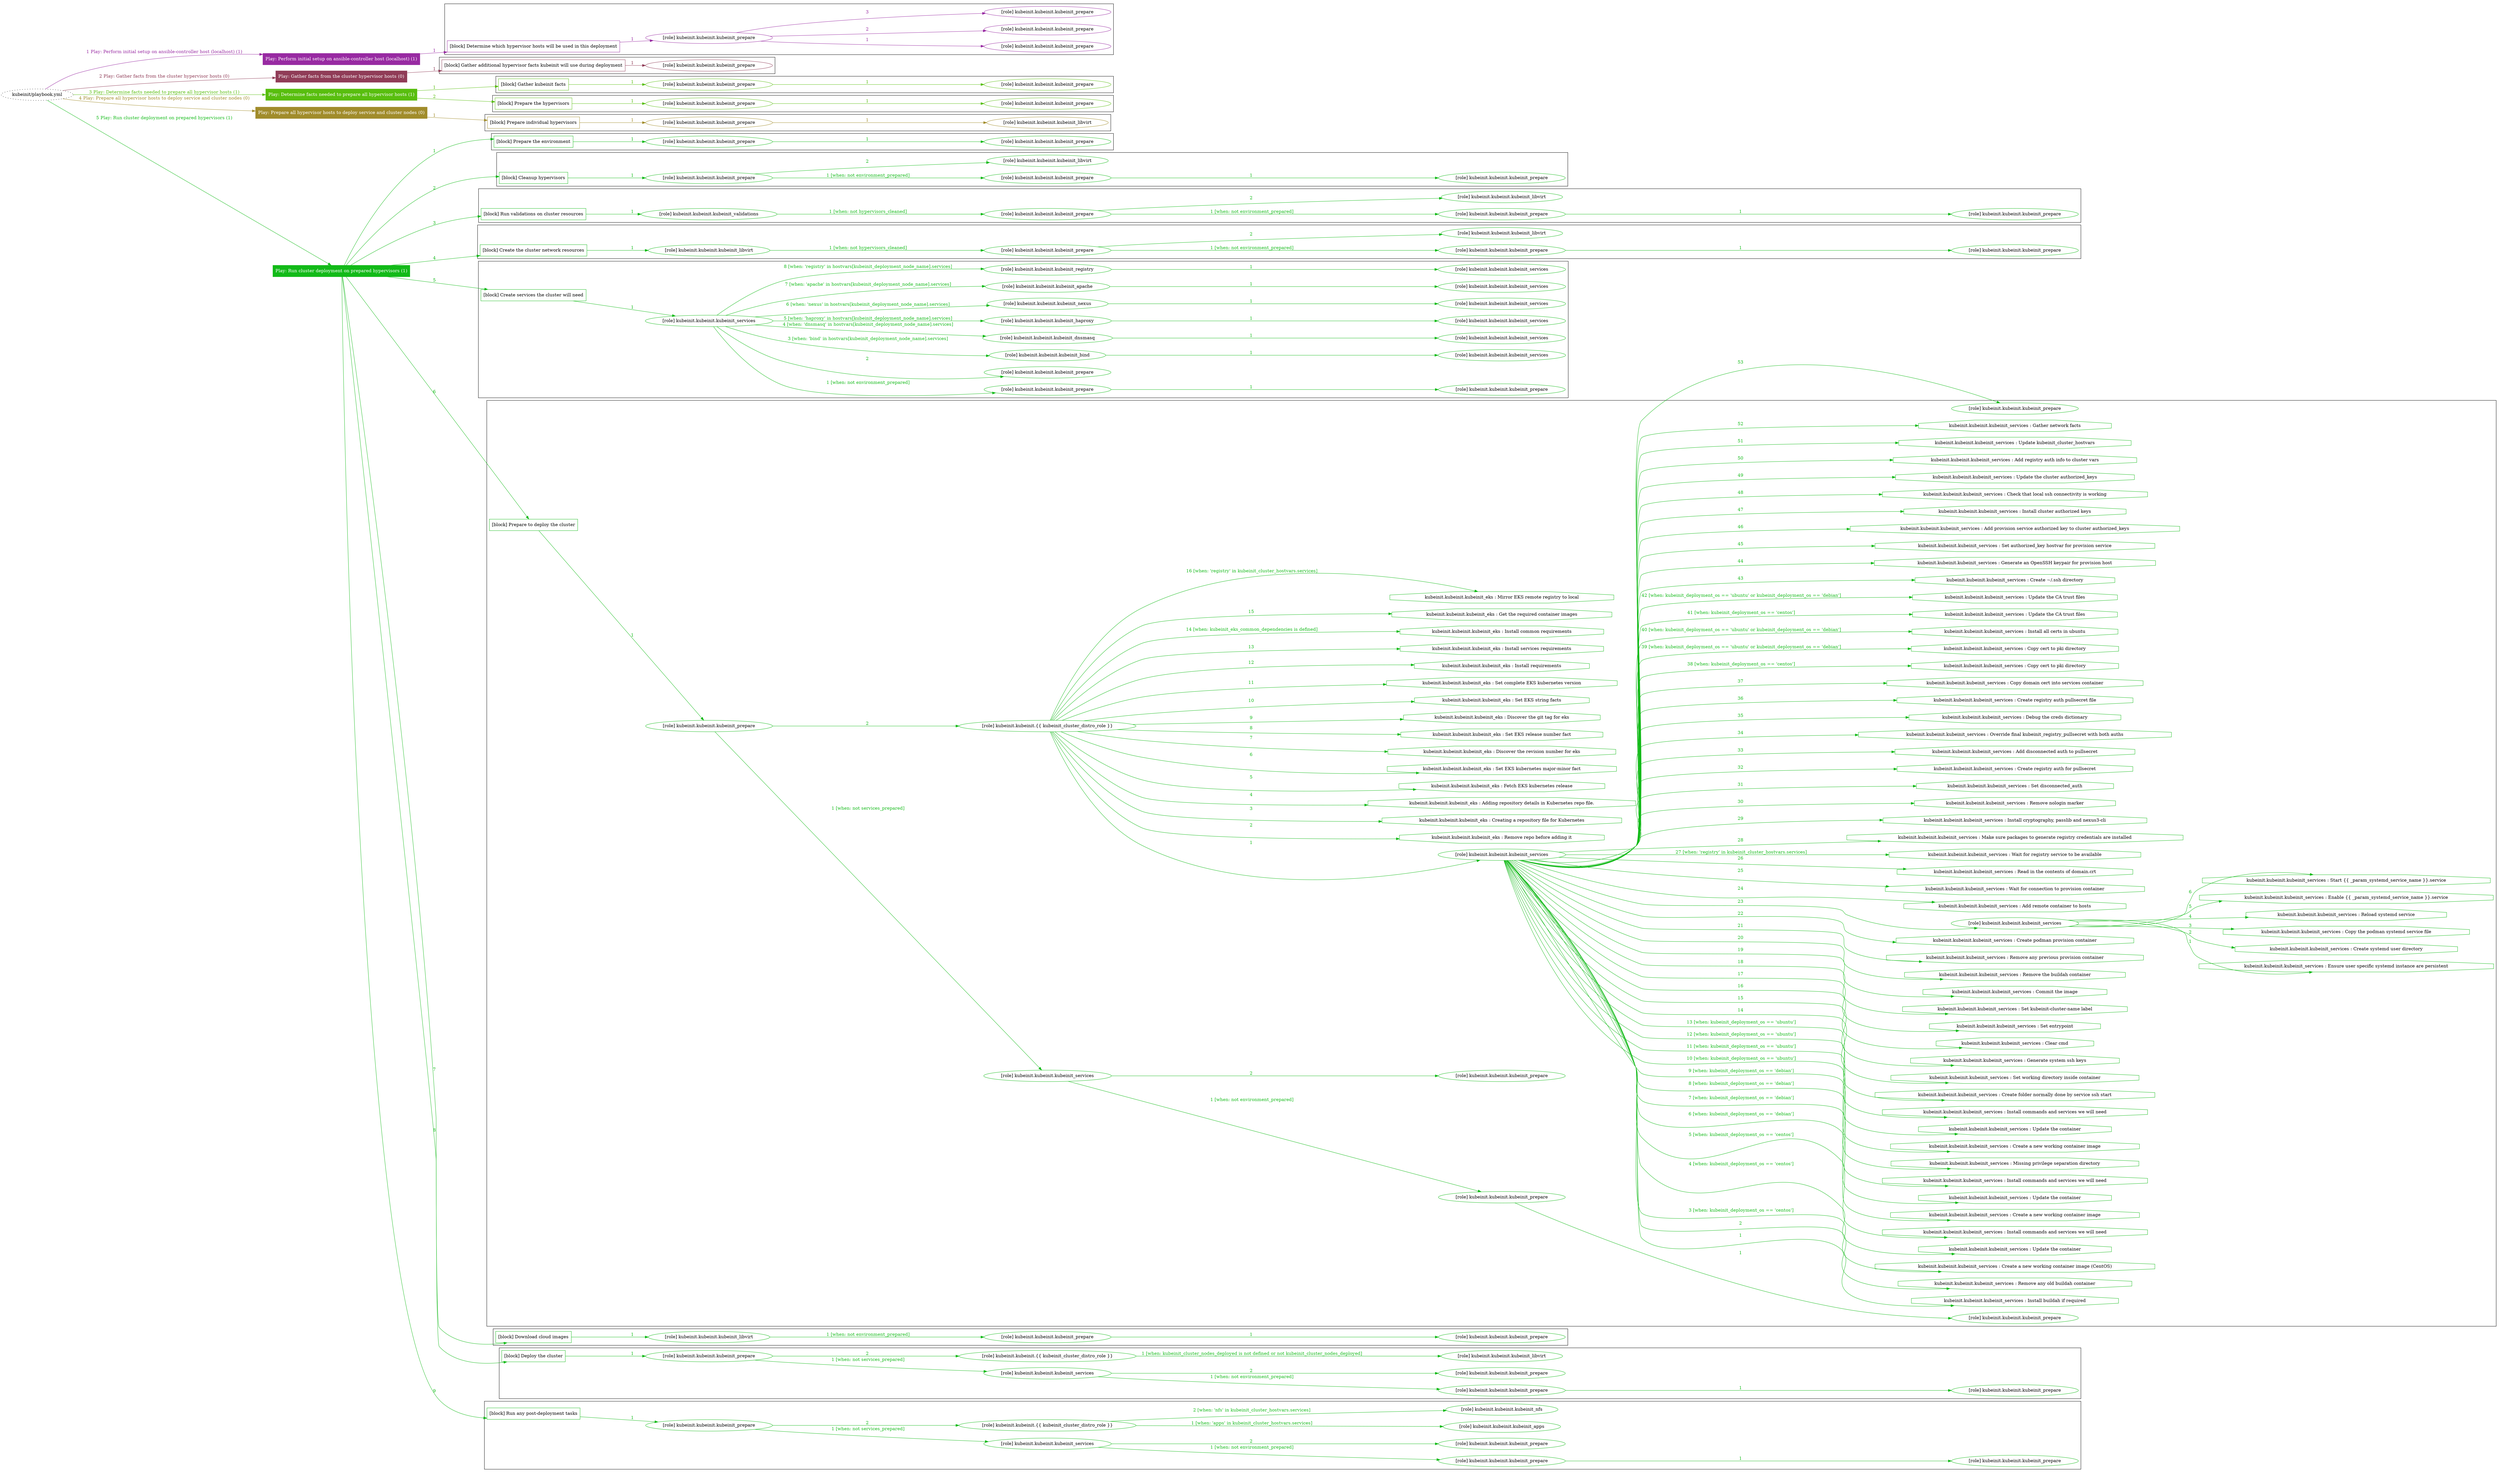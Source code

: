 digraph {
	graph [concentrate=true ordering=in rankdir=LR ratio=fill]
	edge [esep=5 sep=10]
	"kubeinit/playbook.yml" [URL="/home/runner/work/kubeinit/kubeinit/kubeinit/playbook.yml" id=playbook_4a880262 style=dotted]
	"kubeinit/playbook.yml" -> play_0bca4929 [label="1 Play: Perform initial setup on ansible-controller host (localhost) (1)" color="#982aa2" fontcolor="#982aa2" id=edge_playbook_4a880262_play_0bca4929 labeltooltip="1 Play: Perform initial setup on ansible-controller host (localhost) (1)" tooltip="1 Play: Perform initial setup on ansible-controller host (localhost) (1)"]
	subgraph "Play: Perform initial setup on ansible-controller host (localhost) (1)" {
		play_0bca4929 [label="Play: Perform initial setup on ansible-controller host (localhost) (1)" URL="/home/runner/work/kubeinit/kubeinit/kubeinit/playbook.yml" color="#982aa2" fontcolor="#ffffff" id=play_0bca4929 shape=box style=filled tooltip=localhost]
		play_0bca4929 -> block_a9f046c8 [label=1 color="#982aa2" fontcolor="#982aa2" id=edge_1_play_0bca4929_block_a9f046c8 labeltooltip=1 tooltip=1]
		subgraph cluster_block_a9f046c8 {
			block_a9f046c8 [label="[block] Determine which hypervisor hosts will be used in this deployment" URL="/home/runner/work/kubeinit/kubeinit/kubeinit/playbook.yml" color="#982aa2" id=block_a9f046c8 labeltooltip="Determine which hypervisor hosts will be used in this deployment" shape=box tooltip="Determine which hypervisor hosts will be used in this deployment"]
			block_a9f046c8 -> role_bcfd1aa9 [label="1 " color="#982aa2" fontcolor="#982aa2" id=edge_1_block_a9f046c8_role_bcfd1aa9 labeltooltip="1 " tooltip="1 "]
			subgraph "kubeinit.kubeinit.kubeinit_prepare" {
				role_bcfd1aa9 [label="[role] kubeinit.kubeinit.kubeinit_prepare" URL="/home/runner/work/kubeinit/kubeinit/kubeinit/playbook.yml" color="#982aa2" id=role_bcfd1aa9 tooltip="kubeinit.kubeinit.kubeinit_prepare"]
				role_bcfd1aa9 -> role_df016b8f [label="1 " color="#982aa2" fontcolor="#982aa2" id=edge_1_role_bcfd1aa9_role_df016b8f labeltooltip="1 " tooltip="1 "]
				subgraph "kubeinit.kubeinit.kubeinit_prepare" {
					role_df016b8f [label="[role] kubeinit.kubeinit.kubeinit_prepare" URL="/home/runner/.ansible/collections/ansible_collections/kubeinit/kubeinit/roles/kubeinit_prepare/tasks/build_hypervisors_group.yml" color="#982aa2" id=role_df016b8f tooltip="kubeinit.kubeinit.kubeinit_prepare"]
				}
				role_bcfd1aa9 -> role_0d35177f [label="2 " color="#982aa2" fontcolor="#982aa2" id=edge_2_role_bcfd1aa9_role_0d35177f labeltooltip="2 " tooltip="2 "]
				subgraph "kubeinit.kubeinit.kubeinit_prepare" {
					role_0d35177f [label="[role] kubeinit.kubeinit.kubeinit_prepare" URL="/home/runner/.ansible/collections/ansible_collections/kubeinit/kubeinit/roles/kubeinit_prepare/tasks/build_hypervisors_group.yml" color="#982aa2" id=role_0d35177f tooltip="kubeinit.kubeinit.kubeinit_prepare"]
				}
				role_bcfd1aa9 -> role_44548892 [label="3 " color="#982aa2" fontcolor="#982aa2" id=edge_3_role_bcfd1aa9_role_44548892 labeltooltip="3 " tooltip="3 "]
				subgraph "kubeinit.kubeinit.kubeinit_prepare" {
					role_44548892 [label="[role] kubeinit.kubeinit.kubeinit_prepare" URL="/home/runner/.ansible/collections/ansible_collections/kubeinit/kubeinit/roles/kubeinit_prepare/tasks/build_hypervisors_group.yml" color="#982aa2" id=role_44548892 tooltip="kubeinit.kubeinit.kubeinit_prepare"]
				}
			}
		}
	}
	"kubeinit/playbook.yml" -> play_c0bd0ec8 [label="2 Play: Gather facts from the cluster hypervisor hosts (0)" color="#903c57" fontcolor="#903c57" id=edge_playbook_4a880262_play_c0bd0ec8 labeltooltip="2 Play: Gather facts from the cluster hypervisor hosts (0)" tooltip="2 Play: Gather facts from the cluster hypervisor hosts (0)"]
	subgraph "Play: Gather facts from the cluster hypervisor hosts (0)" {
		play_c0bd0ec8 [label="Play: Gather facts from the cluster hypervisor hosts (0)" URL="/home/runner/work/kubeinit/kubeinit/kubeinit/playbook.yml" color="#903c57" fontcolor="#ffffff" id=play_c0bd0ec8 shape=box style=filled tooltip="Play: Gather facts from the cluster hypervisor hosts (0)"]
		play_c0bd0ec8 -> block_e52eff73 [label=1 color="#903c57" fontcolor="#903c57" id=edge_1_play_c0bd0ec8_block_e52eff73 labeltooltip=1 tooltip=1]
		subgraph cluster_block_e52eff73 {
			block_e52eff73 [label="[block] Gather additional hypervisor facts kubeinit will use during deployment" URL="/home/runner/work/kubeinit/kubeinit/kubeinit/playbook.yml" color="#903c57" id=block_e52eff73 labeltooltip="Gather additional hypervisor facts kubeinit will use during deployment" shape=box tooltip="Gather additional hypervisor facts kubeinit will use during deployment"]
			block_e52eff73 -> role_ea1d043a [label="1 " color="#903c57" fontcolor="#903c57" id=edge_1_block_e52eff73_role_ea1d043a labeltooltip="1 " tooltip="1 "]
			subgraph "kubeinit.kubeinit.kubeinit_prepare" {
				role_ea1d043a [label="[role] kubeinit.kubeinit.kubeinit_prepare" URL="/home/runner/work/kubeinit/kubeinit/kubeinit/playbook.yml" color="#903c57" id=role_ea1d043a tooltip="kubeinit.kubeinit.kubeinit_prepare"]
			}
		}
	}
	"kubeinit/playbook.yml" -> play_faba4d65 [label="3 Play: Determine facts needed to prepare all hypervisor hosts (1)" color="#58be0e" fontcolor="#58be0e" id=edge_playbook_4a880262_play_faba4d65 labeltooltip="3 Play: Determine facts needed to prepare all hypervisor hosts (1)" tooltip="3 Play: Determine facts needed to prepare all hypervisor hosts (1)"]
	subgraph "Play: Determine facts needed to prepare all hypervisor hosts (1)" {
		play_faba4d65 [label="Play: Determine facts needed to prepare all hypervisor hosts (1)" URL="/home/runner/work/kubeinit/kubeinit/kubeinit/playbook.yml" color="#58be0e" fontcolor="#ffffff" id=play_faba4d65 shape=box style=filled tooltip=localhost]
		play_faba4d65 -> block_d5dcd6eb [label=1 color="#58be0e" fontcolor="#58be0e" id=edge_1_play_faba4d65_block_d5dcd6eb labeltooltip=1 tooltip=1]
		subgraph cluster_block_d5dcd6eb {
			block_d5dcd6eb [label="[block] Gather kubeinit facts" URL="/home/runner/work/kubeinit/kubeinit/kubeinit/playbook.yml" color="#58be0e" id=block_d5dcd6eb labeltooltip="Gather kubeinit facts" shape=box tooltip="Gather kubeinit facts"]
			block_d5dcd6eb -> role_e989b928 [label="1 " color="#58be0e" fontcolor="#58be0e" id=edge_1_block_d5dcd6eb_role_e989b928 labeltooltip="1 " tooltip="1 "]
			subgraph "kubeinit.kubeinit.kubeinit_prepare" {
				role_e989b928 [label="[role] kubeinit.kubeinit.kubeinit_prepare" URL="/home/runner/work/kubeinit/kubeinit/kubeinit/playbook.yml" color="#58be0e" id=role_e989b928 tooltip="kubeinit.kubeinit.kubeinit_prepare"]
				role_e989b928 -> role_9925b83e [label="1 " color="#58be0e" fontcolor="#58be0e" id=edge_1_role_e989b928_role_9925b83e labeltooltip="1 " tooltip="1 "]
				subgraph "kubeinit.kubeinit.kubeinit_prepare" {
					role_9925b83e [label="[role] kubeinit.kubeinit.kubeinit_prepare" URL="/home/runner/.ansible/collections/ansible_collections/kubeinit/kubeinit/roles/kubeinit_prepare/tasks/gather_kubeinit_facts.yml" color="#58be0e" id=role_9925b83e tooltip="kubeinit.kubeinit.kubeinit_prepare"]
				}
			}
		}
		play_faba4d65 -> block_9c98164b [label=2 color="#58be0e" fontcolor="#58be0e" id=edge_2_play_faba4d65_block_9c98164b labeltooltip=2 tooltip=2]
		subgraph cluster_block_9c98164b {
			block_9c98164b [label="[block] Prepare the hypervisors" URL="/home/runner/work/kubeinit/kubeinit/kubeinit/playbook.yml" color="#58be0e" id=block_9c98164b labeltooltip="Prepare the hypervisors" shape=box tooltip="Prepare the hypervisors"]
			block_9c98164b -> role_b7cddaa0 [label="1 " color="#58be0e" fontcolor="#58be0e" id=edge_1_block_9c98164b_role_b7cddaa0 labeltooltip="1 " tooltip="1 "]
			subgraph "kubeinit.kubeinit.kubeinit_prepare" {
				role_b7cddaa0 [label="[role] kubeinit.kubeinit.kubeinit_prepare" URL="/home/runner/work/kubeinit/kubeinit/kubeinit/playbook.yml" color="#58be0e" id=role_b7cddaa0 tooltip="kubeinit.kubeinit.kubeinit_prepare"]
				role_b7cddaa0 -> role_ee876312 [label="1 " color="#58be0e" fontcolor="#58be0e" id=edge_1_role_b7cddaa0_role_ee876312 labeltooltip="1 " tooltip="1 "]
				subgraph "kubeinit.kubeinit.kubeinit_prepare" {
					role_ee876312 [label="[role] kubeinit.kubeinit.kubeinit_prepare" URL="/home/runner/.ansible/collections/ansible_collections/kubeinit/kubeinit/roles/kubeinit_prepare/tasks/gather_kubeinit_facts.yml" color="#58be0e" id=role_ee876312 tooltip="kubeinit.kubeinit.kubeinit_prepare"]
				}
			}
		}
	}
	"kubeinit/playbook.yml" -> play_63696bc4 [label="4 Play: Prepare all hypervisor hosts to deploy service and cluster nodes (0)" color="#a18c2b" fontcolor="#a18c2b" id=edge_playbook_4a880262_play_63696bc4 labeltooltip="4 Play: Prepare all hypervisor hosts to deploy service and cluster nodes (0)" tooltip="4 Play: Prepare all hypervisor hosts to deploy service and cluster nodes (0)"]
	subgraph "Play: Prepare all hypervisor hosts to deploy service and cluster nodes (0)" {
		play_63696bc4 [label="Play: Prepare all hypervisor hosts to deploy service and cluster nodes (0)" URL="/home/runner/work/kubeinit/kubeinit/kubeinit/playbook.yml" color="#a18c2b" fontcolor="#ffffff" id=play_63696bc4 shape=box style=filled tooltip="Play: Prepare all hypervisor hosts to deploy service and cluster nodes (0)"]
		play_63696bc4 -> block_1a29a6b7 [label=1 color="#a18c2b" fontcolor="#a18c2b" id=edge_1_play_63696bc4_block_1a29a6b7 labeltooltip=1 tooltip=1]
		subgraph cluster_block_1a29a6b7 {
			block_1a29a6b7 [label="[block] Prepare individual hypervisors" URL="/home/runner/work/kubeinit/kubeinit/kubeinit/playbook.yml" color="#a18c2b" id=block_1a29a6b7 labeltooltip="Prepare individual hypervisors" shape=box tooltip="Prepare individual hypervisors"]
			block_1a29a6b7 -> role_435bd559 [label="1 " color="#a18c2b" fontcolor="#a18c2b" id=edge_1_block_1a29a6b7_role_435bd559 labeltooltip="1 " tooltip="1 "]
			subgraph "kubeinit.kubeinit.kubeinit_prepare" {
				role_435bd559 [label="[role] kubeinit.kubeinit.kubeinit_prepare" URL="/home/runner/work/kubeinit/kubeinit/kubeinit/playbook.yml" color="#a18c2b" id=role_435bd559 tooltip="kubeinit.kubeinit.kubeinit_prepare"]
				role_435bd559 -> role_f18f50cc [label="1 " color="#a18c2b" fontcolor="#a18c2b" id=edge_1_role_435bd559_role_f18f50cc labeltooltip="1 " tooltip="1 "]
				subgraph "kubeinit.kubeinit.kubeinit_libvirt" {
					role_f18f50cc [label="[role] kubeinit.kubeinit.kubeinit_libvirt" URL="/home/runner/.ansible/collections/ansible_collections/kubeinit/kubeinit/roles/kubeinit_prepare/tasks/prepare_hypervisor.yml" color="#a18c2b" id=role_f18f50cc tooltip="kubeinit.kubeinit.kubeinit_libvirt"]
				}
			}
		}
	}
	"kubeinit/playbook.yml" -> play_c8f8b8ef [label="5 Play: Run cluster deployment on prepared hypervisors (1)" color="#12ba18" fontcolor="#12ba18" id=edge_playbook_4a880262_play_c8f8b8ef labeltooltip="5 Play: Run cluster deployment on prepared hypervisors (1)" tooltip="5 Play: Run cluster deployment on prepared hypervisors (1)"]
	subgraph "Play: Run cluster deployment on prepared hypervisors (1)" {
		play_c8f8b8ef [label="Play: Run cluster deployment on prepared hypervisors (1)" URL="/home/runner/work/kubeinit/kubeinit/kubeinit/playbook.yml" color="#12ba18" fontcolor="#ffffff" id=play_c8f8b8ef shape=box style=filled tooltip=localhost]
		play_c8f8b8ef -> block_b7febbc7 [label=1 color="#12ba18" fontcolor="#12ba18" id=edge_1_play_c8f8b8ef_block_b7febbc7 labeltooltip=1 tooltip=1]
		subgraph cluster_block_b7febbc7 {
			block_b7febbc7 [label="[block] Prepare the environment" URL="/home/runner/work/kubeinit/kubeinit/kubeinit/playbook.yml" color="#12ba18" id=block_b7febbc7 labeltooltip="Prepare the environment" shape=box tooltip="Prepare the environment"]
			block_b7febbc7 -> role_0d514a54 [label="1 " color="#12ba18" fontcolor="#12ba18" id=edge_1_block_b7febbc7_role_0d514a54 labeltooltip="1 " tooltip="1 "]
			subgraph "kubeinit.kubeinit.kubeinit_prepare" {
				role_0d514a54 [label="[role] kubeinit.kubeinit.kubeinit_prepare" URL="/home/runner/work/kubeinit/kubeinit/kubeinit/playbook.yml" color="#12ba18" id=role_0d514a54 tooltip="kubeinit.kubeinit.kubeinit_prepare"]
				role_0d514a54 -> role_1401f6d6 [label="1 " color="#12ba18" fontcolor="#12ba18" id=edge_1_role_0d514a54_role_1401f6d6 labeltooltip="1 " tooltip="1 "]
				subgraph "kubeinit.kubeinit.kubeinit_prepare" {
					role_1401f6d6 [label="[role] kubeinit.kubeinit.kubeinit_prepare" URL="/home/runner/.ansible/collections/ansible_collections/kubeinit/kubeinit/roles/kubeinit_prepare/tasks/gather_kubeinit_facts.yml" color="#12ba18" id=role_1401f6d6 tooltip="kubeinit.kubeinit.kubeinit_prepare"]
				}
			}
		}
		play_c8f8b8ef -> block_673d1893 [label=2 color="#12ba18" fontcolor="#12ba18" id=edge_2_play_c8f8b8ef_block_673d1893 labeltooltip=2 tooltip=2]
		subgraph cluster_block_673d1893 {
			block_673d1893 [label="[block] Cleanup hypervisors" URL="/home/runner/work/kubeinit/kubeinit/kubeinit/playbook.yml" color="#12ba18" id=block_673d1893 labeltooltip="Cleanup hypervisors" shape=box tooltip="Cleanup hypervisors"]
			block_673d1893 -> role_d388357a [label="1 " color="#12ba18" fontcolor="#12ba18" id=edge_1_block_673d1893_role_d388357a labeltooltip="1 " tooltip="1 "]
			subgraph "kubeinit.kubeinit.kubeinit_prepare" {
				role_d388357a [label="[role] kubeinit.kubeinit.kubeinit_prepare" URL="/home/runner/work/kubeinit/kubeinit/kubeinit/playbook.yml" color="#12ba18" id=role_d388357a tooltip="kubeinit.kubeinit.kubeinit_prepare"]
				role_d388357a -> role_682ba080 [label="1 [when: not environment_prepared]" color="#12ba18" fontcolor="#12ba18" id=edge_1_role_d388357a_role_682ba080 labeltooltip="1 [when: not environment_prepared]" tooltip="1 [when: not environment_prepared]"]
				subgraph "kubeinit.kubeinit.kubeinit_prepare" {
					role_682ba080 [label="[role] kubeinit.kubeinit.kubeinit_prepare" URL="/home/runner/.ansible/collections/ansible_collections/kubeinit/kubeinit/roles/kubeinit_prepare/tasks/cleanup_hypervisors.yml" color="#12ba18" id=role_682ba080 tooltip="kubeinit.kubeinit.kubeinit_prepare"]
					role_682ba080 -> role_a52b2580 [label="1 " color="#12ba18" fontcolor="#12ba18" id=edge_1_role_682ba080_role_a52b2580 labeltooltip="1 " tooltip="1 "]
					subgraph "kubeinit.kubeinit.kubeinit_prepare" {
						role_a52b2580 [label="[role] kubeinit.kubeinit.kubeinit_prepare" URL="/home/runner/.ansible/collections/ansible_collections/kubeinit/kubeinit/roles/kubeinit_prepare/tasks/gather_kubeinit_facts.yml" color="#12ba18" id=role_a52b2580 tooltip="kubeinit.kubeinit.kubeinit_prepare"]
					}
				}
				role_d388357a -> role_797cb357 [label="2 " color="#12ba18" fontcolor="#12ba18" id=edge_2_role_d388357a_role_797cb357 labeltooltip="2 " tooltip="2 "]
				subgraph "kubeinit.kubeinit.kubeinit_libvirt" {
					role_797cb357 [label="[role] kubeinit.kubeinit.kubeinit_libvirt" URL="/home/runner/.ansible/collections/ansible_collections/kubeinit/kubeinit/roles/kubeinit_prepare/tasks/cleanup_hypervisors.yml" color="#12ba18" id=role_797cb357 tooltip="kubeinit.kubeinit.kubeinit_libvirt"]
				}
			}
		}
		play_c8f8b8ef -> block_1c35cd90 [label=3 color="#12ba18" fontcolor="#12ba18" id=edge_3_play_c8f8b8ef_block_1c35cd90 labeltooltip=3 tooltip=3]
		subgraph cluster_block_1c35cd90 {
			block_1c35cd90 [label="[block] Run validations on cluster resources" URL="/home/runner/work/kubeinit/kubeinit/kubeinit/playbook.yml" color="#12ba18" id=block_1c35cd90 labeltooltip="Run validations on cluster resources" shape=box tooltip="Run validations on cluster resources"]
			block_1c35cd90 -> role_27ddf73b [label="1 " color="#12ba18" fontcolor="#12ba18" id=edge_1_block_1c35cd90_role_27ddf73b labeltooltip="1 " tooltip="1 "]
			subgraph "kubeinit.kubeinit.kubeinit_validations" {
				role_27ddf73b [label="[role] kubeinit.kubeinit.kubeinit_validations" URL="/home/runner/work/kubeinit/kubeinit/kubeinit/playbook.yml" color="#12ba18" id=role_27ddf73b tooltip="kubeinit.kubeinit.kubeinit_validations"]
				role_27ddf73b -> role_d8e3bff8 [label="1 [when: not hypervisors_cleaned]" color="#12ba18" fontcolor="#12ba18" id=edge_1_role_27ddf73b_role_d8e3bff8 labeltooltip="1 [when: not hypervisors_cleaned]" tooltip="1 [when: not hypervisors_cleaned]"]
				subgraph "kubeinit.kubeinit.kubeinit_prepare" {
					role_d8e3bff8 [label="[role] kubeinit.kubeinit.kubeinit_prepare" URL="/home/runner/.ansible/collections/ansible_collections/kubeinit/kubeinit/roles/kubeinit_validations/tasks/main.yml" color="#12ba18" id=role_d8e3bff8 tooltip="kubeinit.kubeinit.kubeinit_prepare"]
					role_d8e3bff8 -> role_ae6cbfa1 [label="1 [when: not environment_prepared]" color="#12ba18" fontcolor="#12ba18" id=edge_1_role_d8e3bff8_role_ae6cbfa1 labeltooltip="1 [when: not environment_prepared]" tooltip="1 [when: not environment_prepared]"]
					subgraph "kubeinit.kubeinit.kubeinit_prepare" {
						role_ae6cbfa1 [label="[role] kubeinit.kubeinit.kubeinit_prepare" URL="/home/runner/.ansible/collections/ansible_collections/kubeinit/kubeinit/roles/kubeinit_prepare/tasks/cleanup_hypervisors.yml" color="#12ba18" id=role_ae6cbfa1 tooltip="kubeinit.kubeinit.kubeinit_prepare"]
						role_ae6cbfa1 -> role_be4a88fc [label="1 " color="#12ba18" fontcolor="#12ba18" id=edge_1_role_ae6cbfa1_role_be4a88fc labeltooltip="1 " tooltip="1 "]
						subgraph "kubeinit.kubeinit.kubeinit_prepare" {
							role_be4a88fc [label="[role] kubeinit.kubeinit.kubeinit_prepare" URL="/home/runner/.ansible/collections/ansible_collections/kubeinit/kubeinit/roles/kubeinit_prepare/tasks/gather_kubeinit_facts.yml" color="#12ba18" id=role_be4a88fc tooltip="kubeinit.kubeinit.kubeinit_prepare"]
						}
					}
					role_d8e3bff8 -> role_a5a99ad8 [label="2 " color="#12ba18" fontcolor="#12ba18" id=edge_2_role_d8e3bff8_role_a5a99ad8 labeltooltip="2 " tooltip="2 "]
					subgraph "kubeinit.kubeinit.kubeinit_libvirt" {
						role_a5a99ad8 [label="[role] kubeinit.kubeinit.kubeinit_libvirt" URL="/home/runner/.ansible/collections/ansible_collections/kubeinit/kubeinit/roles/kubeinit_prepare/tasks/cleanup_hypervisors.yml" color="#12ba18" id=role_a5a99ad8 tooltip="kubeinit.kubeinit.kubeinit_libvirt"]
					}
				}
			}
		}
		play_c8f8b8ef -> block_45ca4e81 [label=4 color="#12ba18" fontcolor="#12ba18" id=edge_4_play_c8f8b8ef_block_45ca4e81 labeltooltip=4 tooltip=4]
		subgraph cluster_block_45ca4e81 {
			block_45ca4e81 [label="[block] Create the cluster network resources" URL="/home/runner/work/kubeinit/kubeinit/kubeinit/playbook.yml" color="#12ba18" id=block_45ca4e81 labeltooltip="Create the cluster network resources" shape=box tooltip="Create the cluster network resources"]
			block_45ca4e81 -> role_51091b0c [label="1 " color="#12ba18" fontcolor="#12ba18" id=edge_1_block_45ca4e81_role_51091b0c labeltooltip="1 " tooltip="1 "]
			subgraph "kubeinit.kubeinit.kubeinit_libvirt" {
				role_51091b0c [label="[role] kubeinit.kubeinit.kubeinit_libvirt" URL="/home/runner/work/kubeinit/kubeinit/kubeinit/playbook.yml" color="#12ba18" id=role_51091b0c tooltip="kubeinit.kubeinit.kubeinit_libvirt"]
				role_51091b0c -> role_c199f8c1 [label="1 [when: not hypervisors_cleaned]" color="#12ba18" fontcolor="#12ba18" id=edge_1_role_51091b0c_role_c199f8c1 labeltooltip="1 [when: not hypervisors_cleaned]" tooltip="1 [when: not hypervisors_cleaned]"]
				subgraph "kubeinit.kubeinit.kubeinit_prepare" {
					role_c199f8c1 [label="[role] kubeinit.kubeinit.kubeinit_prepare" URL="/home/runner/.ansible/collections/ansible_collections/kubeinit/kubeinit/roles/kubeinit_libvirt/tasks/create_network.yml" color="#12ba18" id=role_c199f8c1 tooltip="kubeinit.kubeinit.kubeinit_prepare"]
					role_c199f8c1 -> role_adcaf723 [label="1 [when: not environment_prepared]" color="#12ba18" fontcolor="#12ba18" id=edge_1_role_c199f8c1_role_adcaf723 labeltooltip="1 [when: not environment_prepared]" tooltip="1 [when: not environment_prepared]"]
					subgraph "kubeinit.kubeinit.kubeinit_prepare" {
						role_adcaf723 [label="[role] kubeinit.kubeinit.kubeinit_prepare" URL="/home/runner/.ansible/collections/ansible_collections/kubeinit/kubeinit/roles/kubeinit_prepare/tasks/cleanup_hypervisors.yml" color="#12ba18" id=role_adcaf723 tooltip="kubeinit.kubeinit.kubeinit_prepare"]
						role_adcaf723 -> role_b40804fc [label="1 " color="#12ba18" fontcolor="#12ba18" id=edge_1_role_adcaf723_role_b40804fc labeltooltip="1 " tooltip="1 "]
						subgraph "kubeinit.kubeinit.kubeinit_prepare" {
							role_b40804fc [label="[role] kubeinit.kubeinit.kubeinit_prepare" URL="/home/runner/.ansible/collections/ansible_collections/kubeinit/kubeinit/roles/kubeinit_prepare/tasks/gather_kubeinit_facts.yml" color="#12ba18" id=role_b40804fc tooltip="kubeinit.kubeinit.kubeinit_prepare"]
						}
					}
					role_c199f8c1 -> role_9cc7261d [label="2 " color="#12ba18" fontcolor="#12ba18" id=edge_2_role_c199f8c1_role_9cc7261d labeltooltip="2 " tooltip="2 "]
					subgraph "kubeinit.kubeinit.kubeinit_libvirt" {
						role_9cc7261d [label="[role] kubeinit.kubeinit.kubeinit_libvirt" URL="/home/runner/.ansible/collections/ansible_collections/kubeinit/kubeinit/roles/kubeinit_prepare/tasks/cleanup_hypervisors.yml" color="#12ba18" id=role_9cc7261d tooltip="kubeinit.kubeinit.kubeinit_libvirt"]
					}
				}
			}
		}
		play_c8f8b8ef -> block_fd4c34a1 [label=5 color="#12ba18" fontcolor="#12ba18" id=edge_5_play_c8f8b8ef_block_fd4c34a1 labeltooltip=5 tooltip=5]
		subgraph cluster_block_fd4c34a1 {
			block_fd4c34a1 [label="[block] Create services the cluster will need" URL="/home/runner/work/kubeinit/kubeinit/kubeinit/playbook.yml" color="#12ba18" id=block_fd4c34a1 labeltooltip="Create services the cluster will need" shape=box tooltip="Create services the cluster will need"]
			block_fd4c34a1 -> role_2134029b [label="1 " color="#12ba18" fontcolor="#12ba18" id=edge_1_block_fd4c34a1_role_2134029b labeltooltip="1 " tooltip="1 "]
			subgraph "kubeinit.kubeinit.kubeinit_services" {
				role_2134029b [label="[role] kubeinit.kubeinit.kubeinit_services" URL="/home/runner/work/kubeinit/kubeinit/kubeinit/playbook.yml" color="#12ba18" id=role_2134029b tooltip="kubeinit.kubeinit.kubeinit_services"]
				role_2134029b -> role_64a72ee8 [label="1 [when: not environment_prepared]" color="#12ba18" fontcolor="#12ba18" id=edge_1_role_2134029b_role_64a72ee8 labeltooltip="1 [when: not environment_prepared]" tooltip="1 [when: not environment_prepared]"]
				subgraph "kubeinit.kubeinit.kubeinit_prepare" {
					role_64a72ee8 [label="[role] kubeinit.kubeinit.kubeinit_prepare" URL="/home/runner/.ansible/collections/ansible_collections/kubeinit/kubeinit/roles/kubeinit_services/tasks/main.yml" color="#12ba18" id=role_64a72ee8 tooltip="kubeinit.kubeinit.kubeinit_prepare"]
					role_64a72ee8 -> role_1bca1f50 [label="1 " color="#12ba18" fontcolor="#12ba18" id=edge_1_role_64a72ee8_role_1bca1f50 labeltooltip="1 " tooltip="1 "]
					subgraph "kubeinit.kubeinit.kubeinit_prepare" {
						role_1bca1f50 [label="[role] kubeinit.kubeinit.kubeinit_prepare" URL="/home/runner/.ansible/collections/ansible_collections/kubeinit/kubeinit/roles/kubeinit_prepare/tasks/gather_kubeinit_facts.yml" color="#12ba18" id=role_1bca1f50 tooltip="kubeinit.kubeinit.kubeinit_prepare"]
					}
				}
				role_2134029b -> role_6217fd8d [label="2 " color="#12ba18" fontcolor="#12ba18" id=edge_2_role_2134029b_role_6217fd8d labeltooltip="2 " tooltip="2 "]
				subgraph "kubeinit.kubeinit.kubeinit_prepare" {
					role_6217fd8d [label="[role] kubeinit.kubeinit.kubeinit_prepare" URL="/home/runner/.ansible/collections/ansible_collections/kubeinit/kubeinit/roles/kubeinit_services/tasks/00_create_service_pod.yml" color="#12ba18" id=role_6217fd8d tooltip="kubeinit.kubeinit.kubeinit_prepare"]
				}
				role_2134029b -> role_559e2ea3 [label="3 [when: 'bind' in hostvars[kubeinit_deployment_node_name].services]" color="#12ba18" fontcolor="#12ba18" id=edge_3_role_2134029b_role_559e2ea3 labeltooltip="3 [when: 'bind' in hostvars[kubeinit_deployment_node_name].services]" tooltip="3 [when: 'bind' in hostvars[kubeinit_deployment_node_name].services]"]
				subgraph "kubeinit.kubeinit.kubeinit_bind" {
					role_559e2ea3 [label="[role] kubeinit.kubeinit.kubeinit_bind" URL="/home/runner/.ansible/collections/ansible_collections/kubeinit/kubeinit/roles/kubeinit_services/tasks/start_services_containers.yml" color="#12ba18" id=role_559e2ea3 tooltip="kubeinit.kubeinit.kubeinit_bind"]
					role_559e2ea3 -> role_7bf49701 [label="1 " color="#12ba18" fontcolor="#12ba18" id=edge_1_role_559e2ea3_role_7bf49701 labeltooltip="1 " tooltip="1 "]
					subgraph "kubeinit.kubeinit.kubeinit_services" {
						role_7bf49701 [label="[role] kubeinit.kubeinit.kubeinit_services" URL="/home/runner/.ansible/collections/ansible_collections/kubeinit/kubeinit/roles/kubeinit_bind/tasks/main.yml" color="#12ba18" id=role_7bf49701 tooltip="kubeinit.kubeinit.kubeinit_services"]
					}
				}
				role_2134029b -> role_e200a1f8 [label="4 [when: 'dnsmasq' in hostvars[kubeinit_deployment_node_name].services]" color="#12ba18" fontcolor="#12ba18" id=edge_4_role_2134029b_role_e200a1f8 labeltooltip="4 [when: 'dnsmasq' in hostvars[kubeinit_deployment_node_name].services]" tooltip="4 [when: 'dnsmasq' in hostvars[kubeinit_deployment_node_name].services]"]
				subgraph "kubeinit.kubeinit.kubeinit_dnsmasq" {
					role_e200a1f8 [label="[role] kubeinit.kubeinit.kubeinit_dnsmasq" URL="/home/runner/.ansible/collections/ansible_collections/kubeinit/kubeinit/roles/kubeinit_services/tasks/start_services_containers.yml" color="#12ba18" id=role_e200a1f8 tooltip="kubeinit.kubeinit.kubeinit_dnsmasq"]
					role_e200a1f8 -> role_7b2a5a4a [label="1 " color="#12ba18" fontcolor="#12ba18" id=edge_1_role_e200a1f8_role_7b2a5a4a labeltooltip="1 " tooltip="1 "]
					subgraph "kubeinit.kubeinit.kubeinit_services" {
						role_7b2a5a4a [label="[role] kubeinit.kubeinit.kubeinit_services" URL="/home/runner/.ansible/collections/ansible_collections/kubeinit/kubeinit/roles/kubeinit_dnsmasq/tasks/main.yml" color="#12ba18" id=role_7b2a5a4a tooltip="kubeinit.kubeinit.kubeinit_services"]
					}
				}
				role_2134029b -> role_d5ce33c0 [label="5 [when: 'haproxy' in hostvars[kubeinit_deployment_node_name].services]" color="#12ba18" fontcolor="#12ba18" id=edge_5_role_2134029b_role_d5ce33c0 labeltooltip="5 [when: 'haproxy' in hostvars[kubeinit_deployment_node_name].services]" tooltip="5 [when: 'haproxy' in hostvars[kubeinit_deployment_node_name].services]"]
				subgraph "kubeinit.kubeinit.kubeinit_haproxy" {
					role_d5ce33c0 [label="[role] kubeinit.kubeinit.kubeinit_haproxy" URL="/home/runner/.ansible/collections/ansible_collections/kubeinit/kubeinit/roles/kubeinit_services/tasks/start_services_containers.yml" color="#12ba18" id=role_d5ce33c0 tooltip="kubeinit.kubeinit.kubeinit_haproxy"]
					role_d5ce33c0 -> role_f3601035 [label="1 " color="#12ba18" fontcolor="#12ba18" id=edge_1_role_d5ce33c0_role_f3601035 labeltooltip="1 " tooltip="1 "]
					subgraph "kubeinit.kubeinit.kubeinit_services" {
						role_f3601035 [label="[role] kubeinit.kubeinit.kubeinit_services" URL="/home/runner/.ansible/collections/ansible_collections/kubeinit/kubeinit/roles/kubeinit_haproxy/tasks/main.yml" color="#12ba18" id=role_f3601035 tooltip="kubeinit.kubeinit.kubeinit_services"]
					}
				}
				role_2134029b -> role_6496d907 [label="6 [when: 'nexus' in hostvars[kubeinit_deployment_node_name].services]" color="#12ba18" fontcolor="#12ba18" id=edge_6_role_2134029b_role_6496d907 labeltooltip="6 [when: 'nexus' in hostvars[kubeinit_deployment_node_name].services]" tooltip="6 [when: 'nexus' in hostvars[kubeinit_deployment_node_name].services]"]
				subgraph "kubeinit.kubeinit.kubeinit_nexus" {
					role_6496d907 [label="[role] kubeinit.kubeinit.kubeinit_nexus" URL="/home/runner/.ansible/collections/ansible_collections/kubeinit/kubeinit/roles/kubeinit_services/tasks/start_services_containers.yml" color="#12ba18" id=role_6496d907 tooltip="kubeinit.kubeinit.kubeinit_nexus"]
					role_6496d907 -> role_903644d4 [label="1 " color="#12ba18" fontcolor="#12ba18" id=edge_1_role_6496d907_role_903644d4 labeltooltip="1 " tooltip="1 "]
					subgraph "kubeinit.kubeinit.kubeinit_services" {
						role_903644d4 [label="[role] kubeinit.kubeinit.kubeinit_services" URL="/home/runner/.ansible/collections/ansible_collections/kubeinit/kubeinit/roles/kubeinit_nexus/tasks/main.yml" color="#12ba18" id=role_903644d4 tooltip="kubeinit.kubeinit.kubeinit_services"]
					}
				}
				role_2134029b -> role_7f1f83d0 [label="7 [when: 'apache' in hostvars[kubeinit_deployment_node_name].services]" color="#12ba18" fontcolor="#12ba18" id=edge_7_role_2134029b_role_7f1f83d0 labeltooltip="7 [when: 'apache' in hostvars[kubeinit_deployment_node_name].services]" tooltip="7 [when: 'apache' in hostvars[kubeinit_deployment_node_name].services]"]
				subgraph "kubeinit.kubeinit.kubeinit_apache" {
					role_7f1f83d0 [label="[role] kubeinit.kubeinit.kubeinit_apache" URL="/home/runner/.ansible/collections/ansible_collections/kubeinit/kubeinit/roles/kubeinit_services/tasks/start_services_containers.yml" color="#12ba18" id=role_7f1f83d0 tooltip="kubeinit.kubeinit.kubeinit_apache"]
					role_7f1f83d0 -> role_b5fa1b88 [label="1 " color="#12ba18" fontcolor="#12ba18" id=edge_1_role_7f1f83d0_role_b5fa1b88 labeltooltip="1 " tooltip="1 "]
					subgraph "kubeinit.kubeinit.kubeinit_services" {
						role_b5fa1b88 [label="[role] kubeinit.kubeinit.kubeinit_services" URL="/home/runner/.ansible/collections/ansible_collections/kubeinit/kubeinit/roles/kubeinit_apache/tasks/main.yml" color="#12ba18" id=role_b5fa1b88 tooltip="kubeinit.kubeinit.kubeinit_services"]
					}
				}
				role_2134029b -> role_7bf31728 [label="8 [when: 'registry' in hostvars[kubeinit_deployment_node_name].services]" color="#12ba18" fontcolor="#12ba18" id=edge_8_role_2134029b_role_7bf31728 labeltooltip="8 [when: 'registry' in hostvars[kubeinit_deployment_node_name].services]" tooltip="8 [when: 'registry' in hostvars[kubeinit_deployment_node_name].services]"]
				subgraph "kubeinit.kubeinit.kubeinit_registry" {
					role_7bf31728 [label="[role] kubeinit.kubeinit.kubeinit_registry" URL="/home/runner/.ansible/collections/ansible_collections/kubeinit/kubeinit/roles/kubeinit_services/tasks/start_services_containers.yml" color="#12ba18" id=role_7bf31728 tooltip="kubeinit.kubeinit.kubeinit_registry"]
					role_7bf31728 -> role_c7278aa4 [label="1 " color="#12ba18" fontcolor="#12ba18" id=edge_1_role_7bf31728_role_c7278aa4 labeltooltip="1 " tooltip="1 "]
					subgraph "kubeinit.kubeinit.kubeinit_services" {
						role_c7278aa4 [label="[role] kubeinit.kubeinit.kubeinit_services" URL="/home/runner/.ansible/collections/ansible_collections/kubeinit/kubeinit/roles/kubeinit_registry/tasks/main.yml" color="#12ba18" id=role_c7278aa4 tooltip="kubeinit.kubeinit.kubeinit_services"]
					}
				}
			}
		}
		play_c8f8b8ef -> block_5e4228c2 [label=6 color="#12ba18" fontcolor="#12ba18" id=edge_6_play_c8f8b8ef_block_5e4228c2 labeltooltip=6 tooltip=6]
		subgraph cluster_block_5e4228c2 {
			block_5e4228c2 [label="[block] Prepare to deploy the cluster" URL="/home/runner/work/kubeinit/kubeinit/kubeinit/playbook.yml" color="#12ba18" id=block_5e4228c2 labeltooltip="Prepare to deploy the cluster" shape=box tooltip="Prepare to deploy the cluster"]
			block_5e4228c2 -> role_80feaf50 [label="1 " color="#12ba18" fontcolor="#12ba18" id=edge_1_block_5e4228c2_role_80feaf50 labeltooltip="1 " tooltip="1 "]
			subgraph "kubeinit.kubeinit.kubeinit_prepare" {
				role_80feaf50 [label="[role] kubeinit.kubeinit.kubeinit_prepare" URL="/home/runner/work/kubeinit/kubeinit/kubeinit/playbook.yml" color="#12ba18" id=role_80feaf50 tooltip="kubeinit.kubeinit.kubeinit_prepare"]
				role_80feaf50 -> role_9794403d [label="1 [when: not services_prepared]" color="#12ba18" fontcolor="#12ba18" id=edge_1_role_80feaf50_role_9794403d labeltooltip="1 [when: not services_prepared]" tooltip="1 [when: not services_prepared]"]
				subgraph "kubeinit.kubeinit.kubeinit_services" {
					role_9794403d [label="[role] kubeinit.kubeinit.kubeinit_services" URL="/home/runner/.ansible/collections/ansible_collections/kubeinit/kubeinit/roles/kubeinit_prepare/tasks/prepare_cluster.yml" color="#12ba18" id=role_9794403d tooltip="kubeinit.kubeinit.kubeinit_services"]
					role_9794403d -> role_4c73770a [label="1 [when: not environment_prepared]" color="#12ba18" fontcolor="#12ba18" id=edge_1_role_9794403d_role_4c73770a labeltooltip="1 [when: not environment_prepared]" tooltip="1 [when: not environment_prepared]"]
					subgraph "kubeinit.kubeinit.kubeinit_prepare" {
						role_4c73770a [label="[role] kubeinit.kubeinit.kubeinit_prepare" URL="/home/runner/.ansible/collections/ansible_collections/kubeinit/kubeinit/roles/kubeinit_services/tasks/prepare_services.yml" color="#12ba18" id=role_4c73770a tooltip="kubeinit.kubeinit.kubeinit_prepare"]
						role_4c73770a -> role_3f96bb12 [label="1 " color="#12ba18" fontcolor="#12ba18" id=edge_1_role_4c73770a_role_3f96bb12 labeltooltip="1 " tooltip="1 "]
						subgraph "kubeinit.kubeinit.kubeinit_prepare" {
							role_3f96bb12 [label="[role] kubeinit.kubeinit.kubeinit_prepare" URL="/home/runner/.ansible/collections/ansible_collections/kubeinit/kubeinit/roles/kubeinit_prepare/tasks/gather_kubeinit_facts.yml" color="#12ba18" id=role_3f96bb12 tooltip="kubeinit.kubeinit.kubeinit_prepare"]
						}
					}
					role_9794403d -> role_1eaa21ea [label="2 " color="#12ba18" fontcolor="#12ba18" id=edge_2_role_9794403d_role_1eaa21ea labeltooltip="2 " tooltip="2 "]
					subgraph "kubeinit.kubeinit.kubeinit_prepare" {
						role_1eaa21ea [label="[role] kubeinit.kubeinit.kubeinit_prepare" URL="/home/runner/.ansible/collections/ansible_collections/kubeinit/kubeinit/roles/kubeinit_services/tasks/prepare_services.yml" color="#12ba18" id=role_1eaa21ea tooltip="kubeinit.kubeinit.kubeinit_prepare"]
					}
				}
				role_80feaf50 -> role_e6e062af [label="2 " color="#12ba18" fontcolor="#12ba18" id=edge_2_role_80feaf50_role_e6e062af labeltooltip="2 " tooltip="2 "]
				subgraph "kubeinit.kubeinit.{{ kubeinit_cluster_distro_role }}" {
					role_e6e062af [label="[role] kubeinit.kubeinit.{{ kubeinit_cluster_distro_role }}" URL="/home/runner/.ansible/collections/ansible_collections/kubeinit/kubeinit/roles/kubeinit_prepare/tasks/prepare_cluster.yml" color="#12ba18" id=role_e6e062af tooltip="kubeinit.kubeinit.{{ kubeinit_cluster_distro_role }}"]
					role_e6e062af -> role_8a317839 [label="1 " color="#12ba18" fontcolor="#12ba18" id=edge_1_role_e6e062af_role_8a317839 labeltooltip="1 " tooltip="1 "]
					subgraph "kubeinit.kubeinit.kubeinit_services" {
						role_8a317839 [label="[role] kubeinit.kubeinit.kubeinit_services" URL="/home/runner/.ansible/collections/ansible_collections/kubeinit/kubeinit/roles/kubeinit_eks/tasks/prepare_cluster.yml" color="#12ba18" id=role_8a317839 tooltip="kubeinit.kubeinit.kubeinit_services"]
						task_439c3015 [label="kubeinit.kubeinit.kubeinit_services : Install buildah if required" URL="/home/runner/.ansible/collections/ansible_collections/kubeinit/kubeinit/roles/kubeinit_services/tasks/create_provision_container.yml" color="#12ba18" id=task_439c3015 shape=octagon tooltip="kubeinit.kubeinit.kubeinit_services : Install buildah if required"]
						role_8a317839 -> task_439c3015 [label="1 " color="#12ba18" fontcolor="#12ba18" id=edge_1_role_8a317839_task_439c3015 labeltooltip="1 " tooltip="1 "]
						task_85740569 [label="kubeinit.kubeinit.kubeinit_services : Remove any old buildah container" URL="/home/runner/.ansible/collections/ansible_collections/kubeinit/kubeinit/roles/kubeinit_services/tasks/create_provision_container.yml" color="#12ba18" id=task_85740569 shape=octagon tooltip="kubeinit.kubeinit.kubeinit_services : Remove any old buildah container"]
						role_8a317839 -> task_85740569 [label="2 " color="#12ba18" fontcolor="#12ba18" id=edge_2_role_8a317839_task_85740569 labeltooltip="2 " tooltip="2 "]
						task_6b0f3ef1 [label="kubeinit.kubeinit.kubeinit_services : Create a new working container image (CentOS)" URL="/home/runner/.ansible/collections/ansible_collections/kubeinit/kubeinit/roles/kubeinit_services/tasks/create_provision_container.yml" color="#12ba18" id=task_6b0f3ef1 shape=octagon tooltip="kubeinit.kubeinit.kubeinit_services : Create a new working container image (CentOS)"]
						role_8a317839 -> task_6b0f3ef1 [label="3 [when: kubeinit_deployment_os == 'centos']" color="#12ba18" fontcolor="#12ba18" id=edge_3_role_8a317839_task_6b0f3ef1 labeltooltip="3 [when: kubeinit_deployment_os == 'centos']" tooltip="3 [when: kubeinit_deployment_os == 'centos']"]
						task_62b1d8bf [label="kubeinit.kubeinit.kubeinit_services : Update the container" URL="/home/runner/.ansible/collections/ansible_collections/kubeinit/kubeinit/roles/kubeinit_services/tasks/create_provision_container.yml" color="#12ba18" id=task_62b1d8bf shape=octagon tooltip="kubeinit.kubeinit.kubeinit_services : Update the container"]
						role_8a317839 -> task_62b1d8bf [label="4 [when: kubeinit_deployment_os == 'centos']" color="#12ba18" fontcolor="#12ba18" id=edge_4_role_8a317839_task_62b1d8bf labeltooltip="4 [when: kubeinit_deployment_os == 'centos']" tooltip="4 [when: kubeinit_deployment_os == 'centos']"]
						task_705c0f6f [label="kubeinit.kubeinit.kubeinit_services : Install commands and services we will need" URL="/home/runner/.ansible/collections/ansible_collections/kubeinit/kubeinit/roles/kubeinit_services/tasks/create_provision_container.yml" color="#12ba18" id=task_705c0f6f shape=octagon tooltip="kubeinit.kubeinit.kubeinit_services : Install commands and services we will need"]
						role_8a317839 -> task_705c0f6f [label="5 [when: kubeinit_deployment_os == 'centos']" color="#12ba18" fontcolor="#12ba18" id=edge_5_role_8a317839_task_705c0f6f labeltooltip="5 [when: kubeinit_deployment_os == 'centos']" tooltip="5 [when: kubeinit_deployment_os == 'centos']"]
						task_ea638d7f [label="kubeinit.kubeinit.kubeinit_services : Create a new working container image" URL="/home/runner/.ansible/collections/ansible_collections/kubeinit/kubeinit/roles/kubeinit_services/tasks/create_provision_container.yml" color="#12ba18" id=task_ea638d7f shape=octagon tooltip="kubeinit.kubeinit.kubeinit_services : Create a new working container image"]
						role_8a317839 -> task_ea638d7f [label="6 [when: kubeinit_deployment_os == 'debian']" color="#12ba18" fontcolor="#12ba18" id=edge_6_role_8a317839_task_ea638d7f labeltooltip="6 [when: kubeinit_deployment_os == 'debian']" tooltip="6 [when: kubeinit_deployment_os == 'debian']"]
						task_cc1ad953 [label="kubeinit.kubeinit.kubeinit_services : Update the container" URL="/home/runner/.ansible/collections/ansible_collections/kubeinit/kubeinit/roles/kubeinit_services/tasks/create_provision_container.yml" color="#12ba18" id=task_cc1ad953 shape=octagon tooltip="kubeinit.kubeinit.kubeinit_services : Update the container"]
						role_8a317839 -> task_cc1ad953 [label="7 [when: kubeinit_deployment_os == 'debian']" color="#12ba18" fontcolor="#12ba18" id=edge_7_role_8a317839_task_cc1ad953 labeltooltip="7 [when: kubeinit_deployment_os == 'debian']" tooltip="7 [when: kubeinit_deployment_os == 'debian']"]
						task_a2ca2bec [label="kubeinit.kubeinit.kubeinit_services : Install commands and services we will need" URL="/home/runner/.ansible/collections/ansible_collections/kubeinit/kubeinit/roles/kubeinit_services/tasks/create_provision_container.yml" color="#12ba18" id=task_a2ca2bec shape=octagon tooltip="kubeinit.kubeinit.kubeinit_services : Install commands and services we will need"]
						role_8a317839 -> task_a2ca2bec [label="8 [when: kubeinit_deployment_os == 'debian']" color="#12ba18" fontcolor="#12ba18" id=edge_8_role_8a317839_task_a2ca2bec labeltooltip="8 [when: kubeinit_deployment_os == 'debian']" tooltip="8 [when: kubeinit_deployment_os == 'debian']"]
						task_407ffc6a [label="kubeinit.kubeinit.kubeinit_services : Missing privilege separation directory" URL="/home/runner/.ansible/collections/ansible_collections/kubeinit/kubeinit/roles/kubeinit_services/tasks/create_provision_container.yml" color="#12ba18" id=task_407ffc6a shape=octagon tooltip="kubeinit.kubeinit.kubeinit_services : Missing privilege separation directory"]
						role_8a317839 -> task_407ffc6a [label="9 [when: kubeinit_deployment_os == 'debian']" color="#12ba18" fontcolor="#12ba18" id=edge_9_role_8a317839_task_407ffc6a labeltooltip="9 [when: kubeinit_deployment_os == 'debian']" tooltip="9 [when: kubeinit_deployment_os == 'debian']"]
						task_da7172a2 [label="kubeinit.kubeinit.kubeinit_services : Create a new working container image" URL="/home/runner/.ansible/collections/ansible_collections/kubeinit/kubeinit/roles/kubeinit_services/tasks/create_provision_container.yml" color="#12ba18" id=task_da7172a2 shape=octagon tooltip="kubeinit.kubeinit.kubeinit_services : Create a new working container image"]
						role_8a317839 -> task_da7172a2 [label="10 [when: kubeinit_deployment_os == 'ubuntu']" color="#12ba18" fontcolor="#12ba18" id=edge_10_role_8a317839_task_da7172a2 labeltooltip="10 [when: kubeinit_deployment_os == 'ubuntu']" tooltip="10 [when: kubeinit_deployment_os == 'ubuntu']"]
						task_d3475d39 [label="kubeinit.kubeinit.kubeinit_services : Update the container" URL="/home/runner/.ansible/collections/ansible_collections/kubeinit/kubeinit/roles/kubeinit_services/tasks/create_provision_container.yml" color="#12ba18" id=task_d3475d39 shape=octagon tooltip="kubeinit.kubeinit.kubeinit_services : Update the container"]
						role_8a317839 -> task_d3475d39 [label="11 [when: kubeinit_deployment_os == 'ubuntu']" color="#12ba18" fontcolor="#12ba18" id=edge_11_role_8a317839_task_d3475d39 labeltooltip="11 [when: kubeinit_deployment_os == 'ubuntu']" tooltip="11 [when: kubeinit_deployment_os == 'ubuntu']"]
						task_67a7000d [label="kubeinit.kubeinit.kubeinit_services : Install commands and services we will need" URL="/home/runner/.ansible/collections/ansible_collections/kubeinit/kubeinit/roles/kubeinit_services/tasks/create_provision_container.yml" color="#12ba18" id=task_67a7000d shape=octagon tooltip="kubeinit.kubeinit.kubeinit_services : Install commands and services we will need"]
						role_8a317839 -> task_67a7000d [label="12 [when: kubeinit_deployment_os == 'ubuntu']" color="#12ba18" fontcolor="#12ba18" id=edge_12_role_8a317839_task_67a7000d labeltooltip="12 [when: kubeinit_deployment_os == 'ubuntu']" tooltip="12 [when: kubeinit_deployment_os == 'ubuntu']"]
						task_cebe381d [label="kubeinit.kubeinit.kubeinit_services : Create folder normally done by service ssh start" URL="/home/runner/.ansible/collections/ansible_collections/kubeinit/kubeinit/roles/kubeinit_services/tasks/create_provision_container.yml" color="#12ba18" id=task_cebe381d shape=octagon tooltip="kubeinit.kubeinit.kubeinit_services : Create folder normally done by service ssh start"]
						role_8a317839 -> task_cebe381d [label="13 [when: kubeinit_deployment_os == 'ubuntu']" color="#12ba18" fontcolor="#12ba18" id=edge_13_role_8a317839_task_cebe381d labeltooltip="13 [when: kubeinit_deployment_os == 'ubuntu']" tooltip="13 [when: kubeinit_deployment_os == 'ubuntu']"]
						task_1313fca0 [label="kubeinit.kubeinit.kubeinit_services : Set working directory inside container" URL="/home/runner/.ansible/collections/ansible_collections/kubeinit/kubeinit/roles/kubeinit_services/tasks/create_provision_container.yml" color="#12ba18" id=task_1313fca0 shape=octagon tooltip="kubeinit.kubeinit.kubeinit_services : Set working directory inside container"]
						role_8a317839 -> task_1313fca0 [label="14 " color="#12ba18" fontcolor="#12ba18" id=edge_14_role_8a317839_task_1313fca0 labeltooltip="14 " tooltip="14 "]
						task_3c501c23 [label="kubeinit.kubeinit.kubeinit_services : Generate system ssh keys" URL="/home/runner/.ansible/collections/ansible_collections/kubeinit/kubeinit/roles/kubeinit_services/tasks/create_provision_container.yml" color="#12ba18" id=task_3c501c23 shape=octagon tooltip="kubeinit.kubeinit.kubeinit_services : Generate system ssh keys"]
						role_8a317839 -> task_3c501c23 [label="15 " color="#12ba18" fontcolor="#12ba18" id=edge_15_role_8a317839_task_3c501c23 labeltooltip="15 " tooltip="15 "]
						task_e3e44d36 [label="kubeinit.kubeinit.kubeinit_services : Clear cmd" URL="/home/runner/.ansible/collections/ansible_collections/kubeinit/kubeinit/roles/kubeinit_services/tasks/create_provision_container.yml" color="#12ba18" id=task_e3e44d36 shape=octagon tooltip="kubeinit.kubeinit.kubeinit_services : Clear cmd"]
						role_8a317839 -> task_e3e44d36 [label="16 " color="#12ba18" fontcolor="#12ba18" id=edge_16_role_8a317839_task_e3e44d36 labeltooltip="16 " tooltip="16 "]
						task_5611fe32 [label="kubeinit.kubeinit.kubeinit_services : Set entrypoint" URL="/home/runner/.ansible/collections/ansible_collections/kubeinit/kubeinit/roles/kubeinit_services/tasks/create_provision_container.yml" color="#12ba18" id=task_5611fe32 shape=octagon tooltip="kubeinit.kubeinit.kubeinit_services : Set entrypoint"]
						role_8a317839 -> task_5611fe32 [label="17 " color="#12ba18" fontcolor="#12ba18" id=edge_17_role_8a317839_task_5611fe32 labeltooltip="17 " tooltip="17 "]
						task_58806350 [label="kubeinit.kubeinit.kubeinit_services : Set kubeinit-cluster-name label" URL="/home/runner/.ansible/collections/ansible_collections/kubeinit/kubeinit/roles/kubeinit_services/tasks/create_provision_container.yml" color="#12ba18" id=task_58806350 shape=octagon tooltip="kubeinit.kubeinit.kubeinit_services : Set kubeinit-cluster-name label"]
						role_8a317839 -> task_58806350 [label="18 " color="#12ba18" fontcolor="#12ba18" id=edge_18_role_8a317839_task_58806350 labeltooltip="18 " tooltip="18 "]
						task_fedcf3ce [label="kubeinit.kubeinit.kubeinit_services : Commit the image" URL="/home/runner/.ansible/collections/ansible_collections/kubeinit/kubeinit/roles/kubeinit_services/tasks/create_provision_container.yml" color="#12ba18" id=task_fedcf3ce shape=octagon tooltip="kubeinit.kubeinit.kubeinit_services : Commit the image"]
						role_8a317839 -> task_fedcf3ce [label="19 " color="#12ba18" fontcolor="#12ba18" id=edge_19_role_8a317839_task_fedcf3ce labeltooltip="19 " tooltip="19 "]
						task_d9821d22 [label="kubeinit.kubeinit.kubeinit_services : Remove the buildah container" URL="/home/runner/.ansible/collections/ansible_collections/kubeinit/kubeinit/roles/kubeinit_services/tasks/create_provision_container.yml" color="#12ba18" id=task_d9821d22 shape=octagon tooltip="kubeinit.kubeinit.kubeinit_services : Remove the buildah container"]
						role_8a317839 -> task_d9821d22 [label="20 " color="#12ba18" fontcolor="#12ba18" id=edge_20_role_8a317839_task_d9821d22 labeltooltip="20 " tooltip="20 "]
						task_b8c77983 [label="kubeinit.kubeinit.kubeinit_services : Remove any previous provision container" URL="/home/runner/.ansible/collections/ansible_collections/kubeinit/kubeinit/roles/kubeinit_services/tasks/create_provision_container.yml" color="#12ba18" id=task_b8c77983 shape=octagon tooltip="kubeinit.kubeinit.kubeinit_services : Remove any previous provision container"]
						role_8a317839 -> task_b8c77983 [label="21 " color="#12ba18" fontcolor="#12ba18" id=edge_21_role_8a317839_task_b8c77983 labeltooltip="21 " tooltip="21 "]
						task_31c4e280 [label="kubeinit.kubeinit.kubeinit_services : Create podman provision container" URL="/home/runner/.ansible/collections/ansible_collections/kubeinit/kubeinit/roles/kubeinit_services/tasks/create_provision_container.yml" color="#12ba18" id=task_31c4e280 shape=octagon tooltip="kubeinit.kubeinit.kubeinit_services : Create podman provision container"]
						role_8a317839 -> task_31c4e280 [label="22 " color="#12ba18" fontcolor="#12ba18" id=edge_22_role_8a317839_task_31c4e280 labeltooltip="22 " tooltip="22 "]
						role_8a317839 -> role_37a6f42b [label="23 " color="#12ba18" fontcolor="#12ba18" id=edge_23_role_8a317839_role_37a6f42b labeltooltip="23 " tooltip="23 "]
						subgraph "kubeinit.kubeinit.kubeinit_services" {
							role_37a6f42b [label="[role] kubeinit.kubeinit.kubeinit_services" URL="/home/runner/.ansible/collections/ansible_collections/kubeinit/kubeinit/roles/kubeinit_services/tasks/create_provision_container.yml" color="#12ba18" id=role_37a6f42b tooltip="kubeinit.kubeinit.kubeinit_services"]
							task_7d572b75 [label="kubeinit.kubeinit.kubeinit_services : Ensure user specific systemd instance are persistent" URL="/home/runner/.ansible/collections/ansible_collections/kubeinit/kubeinit/roles/kubeinit_services/tasks/create_managed_service.yml" color="#12ba18" id=task_7d572b75 shape=octagon tooltip="kubeinit.kubeinit.kubeinit_services : Ensure user specific systemd instance are persistent"]
							role_37a6f42b -> task_7d572b75 [label="1 " color="#12ba18" fontcolor="#12ba18" id=edge_1_role_37a6f42b_task_7d572b75 labeltooltip="1 " tooltip="1 "]
							task_5bc0e1cf [label="kubeinit.kubeinit.kubeinit_services : Create systemd user directory" URL="/home/runner/.ansible/collections/ansible_collections/kubeinit/kubeinit/roles/kubeinit_services/tasks/create_managed_service.yml" color="#12ba18" id=task_5bc0e1cf shape=octagon tooltip="kubeinit.kubeinit.kubeinit_services : Create systemd user directory"]
							role_37a6f42b -> task_5bc0e1cf [label="2 " color="#12ba18" fontcolor="#12ba18" id=edge_2_role_37a6f42b_task_5bc0e1cf labeltooltip="2 " tooltip="2 "]
							task_86993efb [label="kubeinit.kubeinit.kubeinit_services : Copy the podman systemd service file" URL="/home/runner/.ansible/collections/ansible_collections/kubeinit/kubeinit/roles/kubeinit_services/tasks/create_managed_service.yml" color="#12ba18" id=task_86993efb shape=octagon tooltip="kubeinit.kubeinit.kubeinit_services : Copy the podman systemd service file"]
							role_37a6f42b -> task_86993efb [label="3 " color="#12ba18" fontcolor="#12ba18" id=edge_3_role_37a6f42b_task_86993efb labeltooltip="3 " tooltip="3 "]
							task_45119a6b [label="kubeinit.kubeinit.kubeinit_services : Reload systemd service" URL="/home/runner/.ansible/collections/ansible_collections/kubeinit/kubeinit/roles/kubeinit_services/tasks/create_managed_service.yml" color="#12ba18" id=task_45119a6b shape=octagon tooltip="kubeinit.kubeinit.kubeinit_services : Reload systemd service"]
							role_37a6f42b -> task_45119a6b [label="4 " color="#12ba18" fontcolor="#12ba18" id=edge_4_role_37a6f42b_task_45119a6b labeltooltip="4 " tooltip="4 "]
							task_cd2b59d6 [label="kubeinit.kubeinit.kubeinit_services : Enable {{ _param_systemd_service_name }}.service" URL="/home/runner/.ansible/collections/ansible_collections/kubeinit/kubeinit/roles/kubeinit_services/tasks/create_managed_service.yml" color="#12ba18" id=task_cd2b59d6 shape=octagon tooltip="kubeinit.kubeinit.kubeinit_services : Enable {{ _param_systemd_service_name }}.service"]
							role_37a6f42b -> task_cd2b59d6 [label="5 " color="#12ba18" fontcolor="#12ba18" id=edge_5_role_37a6f42b_task_cd2b59d6 labeltooltip="5 " tooltip="5 "]
							task_76b0adb8 [label="kubeinit.kubeinit.kubeinit_services : Start {{ _param_systemd_service_name }}.service" URL="/home/runner/.ansible/collections/ansible_collections/kubeinit/kubeinit/roles/kubeinit_services/tasks/create_managed_service.yml" color="#12ba18" id=task_76b0adb8 shape=octagon tooltip="kubeinit.kubeinit.kubeinit_services : Start {{ _param_systemd_service_name }}.service"]
							role_37a6f42b -> task_76b0adb8 [label="6 " color="#12ba18" fontcolor="#12ba18" id=edge_6_role_37a6f42b_task_76b0adb8 labeltooltip="6 " tooltip="6 "]
						}
						task_3291db00 [label="kubeinit.kubeinit.kubeinit_services : Add remote container to hosts" URL="/home/runner/.ansible/collections/ansible_collections/kubeinit/kubeinit/roles/kubeinit_services/tasks/create_provision_container.yml" color="#12ba18" id=task_3291db00 shape=octagon tooltip="kubeinit.kubeinit.kubeinit_services : Add remote container to hosts"]
						role_8a317839 -> task_3291db00 [label="24 " color="#12ba18" fontcolor="#12ba18" id=edge_24_role_8a317839_task_3291db00 labeltooltip="24 " tooltip="24 "]
						task_873571b1 [label="kubeinit.kubeinit.kubeinit_services : Wait for connection to provision container" URL="/home/runner/.ansible/collections/ansible_collections/kubeinit/kubeinit/roles/kubeinit_services/tasks/create_provision_container.yml" color="#12ba18" id=task_873571b1 shape=octagon tooltip="kubeinit.kubeinit.kubeinit_services : Wait for connection to provision container"]
						role_8a317839 -> task_873571b1 [label="25 " color="#12ba18" fontcolor="#12ba18" id=edge_25_role_8a317839_task_873571b1 labeltooltip="25 " tooltip="25 "]
						task_7887c269 [label="kubeinit.kubeinit.kubeinit_services : Read in the contents of domain.crt" URL="/home/runner/.ansible/collections/ansible_collections/kubeinit/kubeinit/roles/kubeinit_services/tasks/create_provision_container.yml" color="#12ba18" id=task_7887c269 shape=octagon tooltip="kubeinit.kubeinit.kubeinit_services : Read in the contents of domain.crt"]
						role_8a317839 -> task_7887c269 [label="26 " color="#12ba18" fontcolor="#12ba18" id=edge_26_role_8a317839_task_7887c269 labeltooltip="26 " tooltip="26 "]
						task_af2887c7 [label="kubeinit.kubeinit.kubeinit_services : Wait for registry service to be available" URL="/home/runner/.ansible/collections/ansible_collections/kubeinit/kubeinit/roles/kubeinit_services/tasks/create_provision_container.yml" color="#12ba18" id=task_af2887c7 shape=octagon tooltip="kubeinit.kubeinit.kubeinit_services : Wait for registry service to be available"]
						role_8a317839 -> task_af2887c7 [label="27 [when: 'registry' in kubeinit_cluster_hostvars.services]" color="#12ba18" fontcolor="#12ba18" id=edge_27_role_8a317839_task_af2887c7 labeltooltip="27 [when: 'registry' in kubeinit_cluster_hostvars.services]" tooltip="27 [when: 'registry' in kubeinit_cluster_hostvars.services]"]
						task_adf06236 [label="kubeinit.kubeinit.kubeinit_services : Make sure packages to generate registry credentials are installed" URL="/home/runner/.ansible/collections/ansible_collections/kubeinit/kubeinit/roles/kubeinit_services/tasks/create_provision_container.yml" color="#12ba18" id=task_adf06236 shape=octagon tooltip="kubeinit.kubeinit.kubeinit_services : Make sure packages to generate registry credentials are installed"]
						role_8a317839 -> task_adf06236 [label="28 " color="#12ba18" fontcolor="#12ba18" id=edge_28_role_8a317839_task_adf06236 labeltooltip="28 " tooltip="28 "]
						task_080b22bc [label="kubeinit.kubeinit.kubeinit_services : Install cryptography, passlib and nexus3-cli" URL="/home/runner/.ansible/collections/ansible_collections/kubeinit/kubeinit/roles/kubeinit_services/tasks/create_provision_container.yml" color="#12ba18" id=task_080b22bc shape=octagon tooltip="kubeinit.kubeinit.kubeinit_services : Install cryptography, passlib and nexus3-cli"]
						role_8a317839 -> task_080b22bc [label="29 " color="#12ba18" fontcolor="#12ba18" id=edge_29_role_8a317839_task_080b22bc labeltooltip="29 " tooltip="29 "]
						task_9cc20e9d [label="kubeinit.kubeinit.kubeinit_services : Remove nologin marker" URL="/home/runner/.ansible/collections/ansible_collections/kubeinit/kubeinit/roles/kubeinit_services/tasks/create_provision_container.yml" color="#12ba18" id=task_9cc20e9d shape=octagon tooltip="kubeinit.kubeinit.kubeinit_services : Remove nologin marker"]
						role_8a317839 -> task_9cc20e9d [label="30 " color="#12ba18" fontcolor="#12ba18" id=edge_30_role_8a317839_task_9cc20e9d labeltooltip="30 " tooltip="30 "]
						task_8838aeb0 [label="kubeinit.kubeinit.kubeinit_services : Set disconnected_auth" URL="/home/runner/.ansible/collections/ansible_collections/kubeinit/kubeinit/roles/kubeinit_services/tasks/create_provision_container.yml" color="#12ba18" id=task_8838aeb0 shape=octagon tooltip="kubeinit.kubeinit.kubeinit_services : Set disconnected_auth"]
						role_8a317839 -> task_8838aeb0 [label="31 " color="#12ba18" fontcolor="#12ba18" id=edge_31_role_8a317839_task_8838aeb0 labeltooltip="31 " tooltip="31 "]
						task_c9915f96 [label="kubeinit.kubeinit.kubeinit_services : Create registry auth for pullsecret" URL="/home/runner/.ansible/collections/ansible_collections/kubeinit/kubeinit/roles/kubeinit_services/tasks/create_provision_container.yml" color="#12ba18" id=task_c9915f96 shape=octagon tooltip="kubeinit.kubeinit.kubeinit_services : Create registry auth for pullsecret"]
						role_8a317839 -> task_c9915f96 [label="32 " color="#12ba18" fontcolor="#12ba18" id=edge_32_role_8a317839_task_c9915f96 labeltooltip="32 " tooltip="32 "]
						task_de9b0c07 [label="kubeinit.kubeinit.kubeinit_services : Add disconnected auth to pullsecret" URL="/home/runner/.ansible/collections/ansible_collections/kubeinit/kubeinit/roles/kubeinit_services/tasks/create_provision_container.yml" color="#12ba18" id=task_de9b0c07 shape=octagon tooltip="kubeinit.kubeinit.kubeinit_services : Add disconnected auth to pullsecret"]
						role_8a317839 -> task_de9b0c07 [label="33 " color="#12ba18" fontcolor="#12ba18" id=edge_33_role_8a317839_task_de9b0c07 labeltooltip="33 " tooltip="33 "]
						task_18533924 [label="kubeinit.kubeinit.kubeinit_services : Override final kubeinit_registry_pullsecret with both auths" URL="/home/runner/.ansible/collections/ansible_collections/kubeinit/kubeinit/roles/kubeinit_services/tasks/create_provision_container.yml" color="#12ba18" id=task_18533924 shape=octagon tooltip="kubeinit.kubeinit.kubeinit_services : Override final kubeinit_registry_pullsecret with both auths"]
						role_8a317839 -> task_18533924 [label="34 " color="#12ba18" fontcolor="#12ba18" id=edge_34_role_8a317839_task_18533924 labeltooltip="34 " tooltip="34 "]
						task_7caf4915 [label="kubeinit.kubeinit.kubeinit_services : Debug the creds dictionary" URL="/home/runner/.ansible/collections/ansible_collections/kubeinit/kubeinit/roles/kubeinit_services/tasks/create_provision_container.yml" color="#12ba18" id=task_7caf4915 shape=octagon tooltip="kubeinit.kubeinit.kubeinit_services : Debug the creds dictionary"]
						role_8a317839 -> task_7caf4915 [label="35 " color="#12ba18" fontcolor="#12ba18" id=edge_35_role_8a317839_task_7caf4915 labeltooltip="35 " tooltip="35 "]
						task_1bba629c [label="kubeinit.kubeinit.kubeinit_services : Create registry auth pullsecret file" URL="/home/runner/.ansible/collections/ansible_collections/kubeinit/kubeinit/roles/kubeinit_services/tasks/create_provision_container.yml" color="#12ba18" id=task_1bba629c shape=octagon tooltip="kubeinit.kubeinit.kubeinit_services : Create registry auth pullsecret file"]
						role_8a317839 -> task_1bba629c [label="36 " color="#12ba18" fontcolor="#12ba18" id=edge_36_role_8a317839_task_1bba629c labeltooltip="36 " tooltip="36 "]
						task_1063c4ae [label="kubeinit.kubeinit.kubeinit_services : Copy domain cert into services container" URL="/home/runner/.ansible/collections/ansible_collections/kubeinit/kubeinit/roles/kubeinit_services/tasks/create_provision_container.yml" color="#12ba18" id=task_1063c4ae shape=octagon tooltip="kubeinit.kubeinit.kubeinit_services : Copy domain cert into services container"]
						role_8a317839 -> task_1063c4ae [label="37 " color="#12ba18" fontcolor="#12ba18" id=edge_37_role_8a317839_task_1063c4ae labeltooltip="37 " tooltip="37 "]
						task_31195788 [label="kubeinit.kubeinit.kubeinit_services : Copy cert to pki directory" URL="/home/runner/.ansible/collections/ansible_collections/kubeinit/kubeinit/roles/kubeinit_services/tasks/create_provision_container.yml" color="#12ba18" id=task_31195788 shape=octagon tooltip="kubeinit.kubeinit.kubeinit_services : Copy cert to pki directory"]
						role_8a317839 -> task_31195788 [label="38 [when: kubeinit_deployment_os == 'centos']" color="#12ba18" fontcolor="#12ba18" id=edge_38_role_8a317839_task_31195788 labeltooltip="38 [when: kubeinit_deployment_os == 'centos']" tooltip="38 [when: kubeinit_deployment_os == 'centos']"]
						task_c20bbeef [label="kubeinit.kubeinit.kubeinit_services : Copy cert to pki directory" URL="/home/runner/.ansible/collections/ansible_collections/kubeinit/kubeinit/roles/kubeinit_services/tasks/create_provision_container.yml" color="#12ba18" id=task_c20bbeef shape=octagon tooltip="kubeinit.kubeinit.kubeinit_services : Copy cert to pki directory"]
						role_8a317839 -> task_c20bbeef [label="39 [when: kubeinit_deployment_os == 'ubuntu' or kubeinit_deployment_os == 'debian']" color="#12ba18" fontcolor="#12ba18" id=edge_39_role_8a317839_task_c20bbeef labeltooltip="39 [when: kubeinit_deployment_os == 'ubuntu' or kubeinit_deployment_os == 'debian']" tooltip="39 [when: kubeinit_deployment_os == 'ubuntu' or kubeinit_deployment_os == 'debian']"]
						task_a9259593 [label="kubeinit.kubeinit.kubeinit_services : Install all certs in ubuntu" URL="/home/runner/.ansible/collections/ansible_collections/kubeinit/kubeinit/roles/kubeinit_services/tasks/create_provision_container.yml" color="#12ba18" id=task_a9259593 shape=octagon tooltip="kubeinit.kubeinit.kubeinit_services : Install all certs in ubuntu"]
						role_8a317839 -> task_a9259593 [label="40 [when: kubeinit_deployment_os == 'ubuntu' or kubeinit_deployment_os == 'debian']" color="#12ba18" fontcolor="#12ba18" id=edge_40_role_8a317839_task_a9259593 labeltooltip="40 [when: kubeinit_deployment_os == 'ubuntu' or kubeinit_deployment_os == 'debian']" tooltip="40 [when: kubeinit_deployment_os == 'ubuntu' or kubeinit_deployment_os == 'debian']"]
						task_9dd8a28b [label="kubeinit.kubeinit.kubeinit_services : Update the CA trust files" URL="/home/runner/.ansible/collections/ansible_collections/kubeinit/kubeinit/roles/kubeinit_services/tasks/create_provision_container.yml" color="#12ba18" id=task_9dd8a28b shape=octagon tooltip="kubeinit.kubeinit.kubeinit_services : Update the CA trust files"]
						role_8a317839 -> task_9dd8a28b [label="41 [when: kubeinit_deployment_os == 'centos']" color="#12ba18" fontcolor="#12ba18" id=edge_41_role_8a317839_task_9dd8a28b labeltooltip="41 [when: kubeinit_deployment_os == 'centos']" tooltip="41 [when: kubeinit_deployment_os == 'centos']"]
						task_d4778278 [label="kubeinit.kubeinit.kubeinit_services : Update the CA trust files" URL="/home/runner/.ansible/collections/ansible_collections/kubeinit/kubeinit/roles/kubeinit_services/tasks/create_provision_container.yml" color="#12ba18" id=task_d4778278 shape=octagon tooltip="kubeinit.kubeinit.kubeinit_services : Update the CA trust files"]
						role_8a317839 -> task_d4778278 [label="42 [when: kubeinit_deployment_os == 'ubuntu' or kubeinit_deployment_os == 'debian']" color="#12ba18" fontcolor="#12ba18" id=edge_42_role_8a317839_task_d4778278 labeltooltip="42 [when: kubeinit_deployment_os == 'ubuntu' or kubeinit_deployment_os == 'debian']" tooltip="42 [when: kubeinit_deployment_os == 'ubuntu' or kubeinit_deployment_os == 'debian']"]
						task_521e7e89 [label="kubeinit.kubeinit.kubeinit_services : Create ~/.ssh directory" URL="/home/runner/.ansible/collections/ansible_collections/kubeinit/kubeinit/roles/kubeinit_services/tasks/create_provision_container.yml" color="#12ba18" id=task_521e7e89 shape=octagon tooltip="kubeinit.kubeinit.kubeinit_services : Create ~/.ssh directory"]
						role_8a317839 -> task_521e7e89 [label="43 " color="#12ba18" fontcolor="#12ba18" id=edge_43_role_8a317839_task_521e7e89 labeltooltip="43 " tooltip="43 "]
						task_0053bf5a [label="kubeinit.kubeinit.kubeinit_services : Generate an OpenSSH keypair for provision host" URL="/home/runner/.ansible/collections/ansible_collections/kubeinit/kubeinit/roles/kubeinit_services/tasks/create_provision_container.yml" color="#12ba18" id=task_0053bf5a shape=octagon tooltip="kubeinit.kubeinit.kubeinit_services : Generate an OpenSSH keypair for provision host"]
						role_8a317839 -> task_0053bf5a [label="44 " color="#12ba18" fontcolor="#12ba18" id=edge_44_role_8a317839_task_0053bf5a labeltooltip="44 " tooltip="44 "]
						task_385a4805 [label="kubeinit.kubeinit.kubeinit_services : Set authorized_key hostvar for provision service" URL="/home/runner/.ansible/collections/ansible_collections/kubeinit/kubeinit/roles/kubeinit_services/tasks/create_provision_container.yml" color="#12ba18" id=task_385a4805 shape=octagon tooltip="kubeinit.kubeinit.kubeinit_services : Set authorized_key hostvar for provision service"]
						role_8a317839 -> task_385a4805 [label="45 " color="#12ba18" fontcolor="#12ba18" id=edge_45_role_8a317839_task_385a4805 labeltooltip="45 " tooltip="45 "]
						task_1b399cc4 [label="kubeinit.kubeinit.kubeinit_services : Add provision service authorized key to cluster authorized_keys" URL="/home/runner/.ansible/collections/ansible_collections/kubeinit/kubeinit/roles/kubeinit_services/tasks/create_provision_container.yml" color="#12ba18" id=task_1b399cc4 shape=octagon tooltip="kubeinit.kubeinit.kubeinit_services : Add provision service authorized key to cluster authorized_keys"]
						role_8a317839 -> task_1b399cc4 [label="46 " color="#12ba18" fontcolor="#12ba18" id=edge_46_role_8a317839_task_1b399cc4 labeltooltip="46 " tooltip="46 "]
						task_8aedf570 [label="kubeinit.kubeinit.kubeinit_services : Install cluster authorized keys" URL="/home/runner/.ansible/collections/ansible_collections/kubeinit/kubeinit/roles/kubeinit_services/tasks/create_provision_container.yml" color="#12ba18" id=task_8aedf570 shape=octagon tooltip="kubeinit.kubeinit.kubeinit_services : Install cluster authorized keys"]
						role_8a317839 -> task_8aedf570 [label="47 " color="#12ba18" fontcolor="#12ba18" id=edge_47_role_8a317839_task_8aedf570 labeltooltip="47 " tooltip="47 "]
						task_44e12c0d [label="kubeinit.kubeinit.kubeinit_services : Check that local ssh connectivity is working" URL="/home/runner/.ansible/collections/ansible_collections/kubeinit/kubeinit/roles/kubeinit_services/tasks/create_provision_container.yml" color="#12ba18" id=task_44e12c0d shape=octagon tooltip="kubeinit.kubeinit.kubeinit_services : Check that local ssh connectivity is working"]
						role_8a317839 -> task_44e12c0d [label="48 " color="#12ba18" fontcolor="#12ba18" id=edge_48_role_8a317839_task_44e12c0d labeltooltip="48 " tooltip="48 "]
						task_f8c2e59c [label="kubeinit.kubeinit.kubeinit_services : Update the cluster authorized_keys" URL="/home/runner/.ansible/collections/ansible_collections/kubeinit/kubeinit/roles/kubeinit_services/tasks/create_provision_container.yml" color="#12ba18" id=task_f8c2e59c shape=octagon tooltip="kubeinit.kubeinit.kubeinit_services : Update the cluster authorized_keys"]
						role_8a317839 -> task_f8c2e59c [label="49 " color="#12ba18" fontcolor="#12ba18" id=edge_49_role_8a317839_task_f8c2e59c labeltooltip="49 " tooltip="49 "]
						task_f74f1bab [label="kubeinit.kubeinit.kubeinit_services : Add registry auth info to cluster vars" URL="/home/runner/.ansible/collections/ansible_collections/kubeinit/kubeinit/roles/kubeinit_services/tasks/create_provision_container.yml" color="#12ba18" id=task_f74f1bab shape=octagon tooltip="kubeinit.kubeinit.kubeinit_services : Add registry auth info to cluster vars"]
						role_8a317839 -> task_f74f1bab [label="50 " color="#12ba18" fontcolor="#12ba18" id=edge_50_role_8a317839_task_f74f1bab labeltooltip="50 " tooltip="50 "]
						task_240cdfe6 [label="kubeinit.kubeinit.kubeinit_services : Update kubeinit_cluster_hostvars" URL="/home/runner/.ansible/collections/ansible_collections/kubeinit/kubeinit/roles/kubeinit_services/tasks/create_provision_container.yml" color="#12ba18" id=task_240cdfe6 shape=octagon tooltip="kubeinit.kubeinit.kubeinit_services : Update kubeinit_cluster_hostvars"]
						role_8a317839 -> task_240cdfe6 [label="51 " color="#12ba18" fontcolor="#12ba18" id=edge_51_role_8a317839_task_240cdfe6 labeltooltip="51 " tooltip="51 "]
						task_097c74f9 [label="kubeinit.kubeinit.kubeinit_services : Gather network facts" URL="/home/runner/.ansible/collections/ansible_collections/kubeinit/kubeinit/roles/kubeinit_services/tasks/create_provision_container.yml" color="#12ba18" id=task_097c74f9 shape=octagon tooltip="kubeinit.kubeinit.kubeinit_services : Gather network facts"]
						role_8a317839 -> task_097c74f9 [label="52 " color="#12ba18" fontcolor="#12ba18" id=edge_52_role_8a317839_task_097c74f9 labeltooltip="52 " tooltip="52 "]
						role_8a317839 -> role_e820ae76 [label="53 " color="#12ba18" fontcolor="#12ba18" id=edge_53_role_8a317839_role_e820ae76 labeltooltip="53 " tooltip="53 "]
						subgraph "kubeinit.kubeinit.kubeinit_prepare" {
							role_e820ae76 [label="[role] kubeinit.kubeinit.kubeinit_prepare" URL="/home/runner/.ansible/collections/ansible_collections/kubeinit/kubeinit/roles/kubeinit_services/tasks/create_provision_container.yml" color="#12ba18" id=role_e820ae76 tooltip="kubeinit.kubeinit.kubeinit_prepare"]
						}
					}
					task_bf1010b1 [label="kubeinit.kubeinit.kubeinit_eks : Remove repo before adding it" URL="/home/runner/.ansible/collections/ansible_collections/kubeinit/kubeinit/roles/kubeinit_eks/tasks/prepare_cluster.yml" color="#12ba18" id=task_bf1010b1 shape=octagon tooltip="kubeinit.kubeinit.kubeinit_eks : Remove repo before adding it"]
					role_e6e062af -> task_bf1010b1 [label="2 " color="#12ba18" fontcolor="#12ba18" id=edge_2_role_e6e062af_task_bf1010b1 labeltooltip="2 " tooltip="2 "]
					task_82651b11 [label="kubeinit.kubeinit.kubeinit_eks : Creating a repository file for Kubernetes" URL="/home/runner/.ansible/collections/ansible_collections/kubeinit/kubeinit/roles/kubeinit_eks/tasks/prepare_cluster.yml" color="#12ba18" id=task_82651b11 shape=octagon tooltip="kubeinit.kubeinit.kubeinit_eks : Creating a repository file for Kubernetes"]
					role_e6e062af -> task_82651b11 [label="3 " color="#12ba18" fontcolor="#12ba18" id=edge_3_role_e6e062af_task_82651b11 labeltooltip="3 " tooltip="3 "]
					task_a06f6e8c [label="kubeinit.kubeinit.kubeinit_eks : Adding repository details in Kubernetes repo file." URL="/home/runner/.ansible/collections/ansible_collections/kubeinit/kubeinit/roles/kubeinit_eks/tasks/prepare_cluster.yml" color="#12ba18" id=task_a06f6e8c shape=octagon tooltip="kubeinit.kubeinit.kubeinit_eks : Adding repository details in Kubernetes repo file."]
					role_e6e062af -> task_a06f6e8c [label="4 " color="#12ba18" fontcolor="#12ba18" id=edge_4_role_e6e062af_task_a06f6e8c labeltooltip="4 " tooltip="4 "]
					task_07631c28 [label="kubeinit.kubeinit.kubeinit_eks : Fetch EKS kubernetes release" URL="/home/runner/.ansible/collections/ansible_collections/kubeinit/kubeinit/roles/kubeinit_eks/tasks/prepare_cluster.yml" color="#12ba18" id=task_07631c28 shape=octagon tooltip="kubeinit.kubeinit.kubeinit_eks : Fetch EKS kubernetes release"]
					role_e6e062af -> task_07631c28 [label="5 " color="#12ba18" fontcolor="#12ba18" id=edge_5_role_e6e062af_task_07631c28 labeltooltip="5 " tooltip="5 "]
					task_f87decca [label="kubeinit.kubeinit.kubeinit_eks : Set EKS kubernetes major-minor fact" URL="/home/runner/.ansible/collections/ansible_collections/kubeinit/kubeinit/roles/kubeinit_eks/tasks/prepare_cluster.yml" color="#12ba18" id=task_f87decca shape=octagon tooltip="kubeinit.kubeinit.kubeinit_eks : Set EKS kubernetes major-minor fact"]
					role_e6e062af -> task_f87decca [label="6 " color="#12ba18" fontcolor="#12ba18" id=edge_6_role_e6e062af_task_f87decca labeltooltip="6 " tooltip="6 "]
					task_76843cfd [label="kubeinit.kubeinit.kubeinit_eks : Discover the revision number for eks" URL="/home/runner/.ansible/collections/ansible_collections/kubeinit/kubeinit/roles/kubeinit_eks/tasks/prepare_cluster.yml" color="#12ba18" id=task_76843cfd shape=octagon tooltip="kubeinit.kubeinit.kubeinit_eks : Discover the revision number for eks"]
					role_e6e062af -> task_76843cfd [label="7 " color="#12ba18" fontcolor="#12ba18" id=edge_7_role_e6e062af_task_76843cfd labeltooltip="7 " tooltip="7 "]
					task_eb7eb9db [label="kubeinit.kubeinit.kubeinit_eks : Set EKS release number fact" URL="/home/runner/.ansible/collections/ansible_collections/kubeinit/kubeinit/roles/kubeinit_eks/tasks/prepare_cluster.yml" color="#12ba18" id=task_eb7eb9db shape=octagon tooltip="kubeinit.kubeinit.kubeinit_eks : Set EKS release number fact"]
					role_e6e062af -> task_eb7eb9db [label="8 " color="#12ba18" fontcolor="#12ba18" id=edge_8_role_e6e062af_task_eb7eb9db labeltooltip="8 " tooltip="8 "]
					task_2ac36e8d [label="kubeinit.kubeinit.kubeinit_eks : Discover the git tag for eks" URL="/home/runner/.ansible/collections/ansible_collections/kubeinit/kubeinit/roles/kubeinit_eks/tasks/prepare_cluster.yml" color="#12ba18" id=task_2ac36e8d shape=octagon tooltip="kubeinit.kubeinit.kubeinit_eks : Discover the git tag for eks"]
					role_e6e062af -> task_2ac36e8d [label="9 " color="#12ba18" fontcolor="#12ba18" id=edge_9_role_e6e062af_task_2ac36e8d labeltooltip="9 " tooltip="9 "]
					task_81316d65 [label="kubeinit.kubeinit.kubeinit_eks : Set EKS string facts" URL="/home/runner/.ansible/collections/ansible_collections/kubeinit/kubeinit/roles/kubeinit_eks/tasks/prepare_cluster.yml" color="#12ba18" id=task_81316d65 shape=octagon tooltip="kubeinit.kubeinit.kubeinit_eks : Set EKS string facts"]
					role_e6e062af -> task_81316d65 [label="10 " color="#12ba18" fontcolor="#12ba18" id=edge_10_role_e6e062af_task_81316d65 labeltooltip="10 " tooltip="10 "]
					task_180e77cb [label="kubeinit.kubeinit.kubeinit_eks : Set complete EKS kubernetes version" URL="/home/runner/.ansible/collections/ansible_collections/kubeinit/kubeinit/roles/kubeinit_eks/tasks/prepare_cluster.yml" color="#12ba18" id=task_180e77cb shape=octagon tooltip="kubeinit.kubeinit.kubeinit_eks : Set complete EKS kubernetes version"]
					role_e6e062af -> task_180e77cb [label="11 " color="#12ba18" fontcolor="#12ba18" id=edge_11_role_e6e062af_task_180e77cb labeltooltip="11 " tooltip="11 "]
					task_bb52eb1d [label="kubeinit.kubeinit.kubeinit_eks : Install requirements" URL="/home/runner/.ansible/collections/ansible_collections/kubeinit/kubeinit/roles/kubeinit_eks/tasks/prepare_cluster.yml" color="#12ba18" id=task_bb52eb1d shape=octagon tooltip="kubeinit.kubeinit.kubeinit_eks : Install requirements"]
					role_e6e062af -> task_bb52eb1d [label="12 " color="#12ba18" fontcolor="#12ba18" id=edge_12_role_e6e062af_task_bb52eb1d labeltooltip="12 " tooltip="12 "]
					task_ec60eaf2 [label="kubeinit.kubeinit.kubeinit_eks : Install services requirements" URL="/home/runner/.ansible/collections/ansible_collections/kubeinit/kubeinit/roles/kubeinit_eks/tasks/prepare_cluster.yml" color="#12ba18" id=task_ec60eaf2 shape=octagon tooltip="kubeinit.kubeinit.kubeinit_eks : Install services requirements"]
					role_e6e062af -> task_ec60eaf2 [label="13 " color="#12ba18" fontcolor="#12ba18" id=edge_13_role_e6e062af_task_ec60eaf2 labeltooltip="13 " tooltip="13 "]
					task_145e08b7 [label="kubeinit.kubeinit.kubeinit_eks : Install common requirements" URL="/home/runner/.ansible/collections/ansible_collections/kubeinit/kubeinit/roles/kubeinit_eks/tasks/prepare_cluster.yml" color="#12ba18" id=task_145e08b7 shape=octagon tooltip="kubeinit.kubeinit.kubeinit_eks : Install common requirements"]
					role_e6e062af -> task_145e08b7 [label="14 [when: kubeinit_eks_common_dependencies is defined]" color="#12ba18" fontcolor="#12ba18" id=edge_14_role_e6e062af_task_145e08b7 labeltooltip="14 [when: kubeinit_eks_common_dependencies is defined]" tooltip="14 [when: kubeinit_eks_common_dependencies is defined]"]
					task_58864458 [label="kubeinit.kubeinit.kubeinit_eks : Get the required container images" URL="/home/runner/.ansible/collections/ansible_collections/kubeinit/kubeinit/roles/kubeinit_eks/tasks/prepare_cluster.yml" color="#12ba18" id=task_58864458 shape=octagon tooltip="kubeinit.kubeinit.kubeinit_eks : Get the required container images"]
					role_e6e062af -> task_58864458 [label="15 " color="#12ba18" fontcolor="#12ba18" id=edge_15_role_e6e062af_task_58864458 labeltooltip="15 " tooltip="15 "]
					task_b390ad55 [label="kubeinit.kubeinit.kubeinit_eks : Mirror EKS remote registry to local" URL="/home/runner/.ansible/collections/ansible_collections/kubeinit/kubeinit/roles/kubeinit_eks/tasks/prepare_cluster.yml" color="#12ba18" id=task_b390ad55 shape=octagon tooltip="kubeinit.kubeinit.kubeinit_eks : Mirror EKS remote registry to local"]
					role_e6e062af -> task_b390ad55 [label="16 [when: 'registry' in kubeinit_cluster_hostvars.services]" color="#12ba18" fontcolor="#12ba18" id=edge_16_role_e6e062af_task_b390ad55 labeltooltip="16 [when: 'registry' in kubeinit_cluster_hostvars.services]" tooltip="16 [when: 'registry' in kubeinit_cluster_hostvars.services]"]
				}
			}
		}
		play_c8f8b8ef -> block_0b48ede1 [label=7 color="#12ba18" fontcolor="#12ba18" id=edge_7_play_c8f8b8ef_block_0b48ede1 labeltooltip=7 tooltip=7]
		subgraph cluster_block_0b48ede1 {
			block_0b48ede1 [label="[block] Download cloud images" URL="/home/runner/work/kubeinit/kubeinit/kubeinit/playbook.yml" color="#12ba18" id=block_0b48ede1 labeltooltip="Download cloud images" shape=box tooltip="Download cloud images"]
			block_0b48ede1 -> role_b2064cca [label="1 " color="#12ba18" fontcolor="#12ba18" id=edge_1_block_0b48ede1_role_b2064cca labeltooltip="1 " tooltip="1 "]
			subgraph "kubeinit.kubeinit.kubeinit_libvirt" {
				role_b2064cca [label="[role] kubeinit.kubeinit.kubeinit_libvirt" URL="/home/runner/work/kubeinit/kubeinit/kubeinit/playbook.yml" color="#12ba18" id=role_b2064cca tooltip="kubeinit.kubeinit.kubeinit_libvirt"]
				role_b2064cca -> role_d5751c8e [label="1 [when: not environment_prepared]" color="#12ba18" fontcolor="#12ba18" id=edge_1_role_b2064cca_role_d5751c8e labeltooltip="1 [when: not environment_prepared]" tooltip="1 [when: not environment_prepared]"]
				subgraph "kubeinit.kubeinit.kubeinit_prepare" {
					role_d5751c8e [label="[role] kubeinit.kubeinit.kubeinit_prepare" URL="/home/runner/.ansible/collections/ansible_collections/kubeinit/kubeinit/roles/kubeinit_libvirt/tasks/download_cloud_images.yml" color="#12ba18" id=role_d5751c8e tooltip="kubeinit.kubeinit.kubeinit_prepare"]
					role_d5751c8e -> role_d19873f2 [label="1 " color="#12ba18" fontcolor="#12ba18" id=edge_1_role_d5751c8e_role_d19873f2 labeltooltip="1 " tooltip="1 "]
					subgraph "kubeinit.kubeinit.kubeinit_prepare" {
						role_d19873f2 [label="[role] kubeinit.kubeinit.kubeinit_prepare" URL="/home/runner/.ansible/collections/ansible_collections/kubeinit/kubeinit/roles/kubeinit_prepare/tasks/gather_kubeinit_facts.yml" color="#12ba18" id=role_d19873f2 tooltip="kubeinit.kubeinit.kubeinit_prepare"]
					}
				}
			}
		}
		play_c8f8b8ef -> block_efa9f1c5 [label=8 color="#12ba18" fontcolor="#12ba18" id=edge_8_play_c8f8b8ef_block_efa9f1c5 labeltooltip=8 tooltip=8]
		subgraph cluster_block_efa9f1c5 {
			block_efa9f1c5 [label="[block] Deploy the cluster" URL="/home/runner/work/kubeinit/kubeinit/kubeinit/playbook.yml" color="#12ba18" id=block_efa9f1c5 labeltooltip="Deploy the cluster" shape=box tooltip="Deploy the cluster"]
			block_efa9f1c5 -> role_8be35d35 [label="1 " color="#12ba18" fontcolor="#12ba18" id=edge_1_block_efa9f1c5_role_8be35d35 labeltooltip="1 " tooltip="1 "]
			subgraph "kubeinit.kubeinit.kubeinit_prepare" {
				role_8be35d35 [label="[role] kubeinit.kubeinit.kubeinit_prepare" URL="/home/runner/work/kubeinit/kubeinit/kubeinit/playbook.yml" color="#12ba18" id=role_8be35d35 tooltip="kubeinit.kubeinit.kubeinit_prepare"]
				role_8be35d35 -> role_5ffd0304 [label="1 [when: not services_prepared]" color="#12ba18" fontcolor="#12ba18" id=edge_1_role_8be35d35_role_5ffd0304 labeltooltip="1 [when: not services_prepared]" tooltip="1 [when: not services_prepared]"]
				subgraph "kubeinit.kubeinit.kubeinit_services" {
					role_5ffd0304 [label="[role] kubeinit.kubeinit.kubeinit_services" URL="/home/runner/.ansible/collections/ansible_collections/kubeinit/kubeinit/roles/kubeinit_prepare/tasks/deploy_cluster.yml" color="#12ba18" id=role_5ffd0304 tooltip="kubeinit.kubeinit.kubeinit_services"]
					role_5ffd0304 -> role_2f0a8a0d [label="1 [when: not environment_prepared]" color="#12ba18" fontcolor="#12ba18" id=edge_1_role_5ffd0304_role_2f0a8a0d labeltooltip="1 [when: not environment_prepared]" tooltip="1 [when: not environment_prepared]"]
					subgraph "kubeinit.kubeinit.kubeinit_prepare" {
						role_2f0a8a0d [label="[role] kubeinit.kubeinit.kubeinit_prepare" URL="/home/runner/.ansible/collections/ansible_collections/kubeinit/kubeinit/roles/kubeinit_services/tasks/prepare_services.yml" color="#12ba18" id=role_2f0a8a0d tooltip="kubeinit.kubeinit.kubeinit_prepare"]
						role_2f0a8a0d -> role_c57097cd [label="1 " color="#12ba18" fontcolor="#12ba18" id=edge_1_role_2f0a8a0d_role_c57097cd labeltooltip="1 " tooltip="1 "]
						subgraph "kubeinit.kubeinit.kubeinit_prepare" {
							role_c57097cd [label="[role] kubeinit.kubeinit.kubeinit_prepare" URL="/home/runner/.ansible/collections/ansible_collections/kubeinit/kubeinit/roles/kubeinit_prepare/tasks/gather_kubeinit_facts.yml" color="#12ba18" id=role_c57097cd tooltip="kubeinit.kubeinit.kubeinit_prepare"]
						}
					}
					role_5ffd0304 -> role_1937de1f [label="2 " color="#12ba18" fontcolor="#12ba18" id=edge_2_role_5ffd0304_role_1937de1f labeltooltip="2 " tooltip="2 "]
					subgraph "kubeinit.kubeinit.kubeinit_prepare" {
						role_1937de1f [label="[role] kubeinit.kubeinit.kubeinit_prepare" URL="/home/runner/.ansible/collections/ansible_collections/kubeinit/kubeinit/roles/kubeinit_services/tasks/prepare_services.yml" color="#12ba18" id=role_1937de1f tooltip="kubeinit.kubeinit.kubeinit_prepare"]
					}
				}
				role_8be35d35 -> role_0539926b [label="2 " color="#12ba18" fontcolor="#12ba18" id=edge_2_role_8be35d35_role_0539926b labeltooltip="2 " tooltip="2 "]
				subgraph "kubeinit.kubeinit.{{ kubeinit_cluster_distro_role }}" {
					role_0539926b [label="[role] kubeinit.kubeinit.{{ kubeinit_cluster_distro_role }}" URL="/home/runner/.ansible/collections/ansible_collections/kubeinit/kubeinit/roles/kubeinit_prepare/tasks/deploy_cluster.yml" color="#12ba18" id=role_0539926b tooltip="kubeinit.kubeinit.{{ kubeinit_cluster_distro_role }}"]
					role_0539926b -> role_ae7f0a84 [label="1 [when: kubeinit_cluster_nodes_deployed is not defined or not kubeinit_cluster_nodes_deployed]" color="#12ba18" fontcolor="#12ba18" id=edge_1_role_0539926b_role_ae7f0a84 labeltooltip="1 [when: kubeinit_cluster_nodes_deployed is not defined or not kubeinit_cluster_nodes_deployed]" tooltip="1 [when: kubeinit_cluster_nodes_deployed is not defined or not kubeinit_cluster_nodes_deployed]"]
					subgraph "kubeinit.kubeinit.kubeinit_libvirt" {
						role_ae7f0a84 [label="[role] kubeinit.kubeinit.kubeinit_libvirt" URL="/home/runner/.ansible/collections/ansible_collections/kubeinit/kubeinit/roles/kubeinit_eks/tasks/main.yml" color="#12ba18" id=role_ae7f0a84 tooltip="kubeinit.kubeinit.kubeinit_libvirt"]
					}
				}
			}
		}
		play_c8f8b8ef -> block_55d894d3 [label=9 color="#12ba18" fontcolor="#12ba18" id=edge_9_play_c8f8b8ef_block_55d894d3 labeltooltip=9 tooltip=9]
		subgraph cluster_block_55d894d3 {
			block_55d894d3 [label="[block] Run any post-deployment tasks" URL="/home/runner/work/kubeinit/kubeinit/kubeinit/playbook.yml" color="#12ba18" id=block_55d894d3 labeltooltip="Run any post-deployment tasks" shape=box tooltip="Run any post-deployment tasks"]
			block_55d894d3 -> role_1a4a6ffa [label="1 " color="#12ba18" fontcolor="#12ba18" id=edge_1_block_55d894d3_role_1a4a6ffa labeltooltip="1 " tooltip="1 "]
			subgraph "kubeinit.kubeinit.kubeinit_prepare" {
				role_1a4a6ffa [label="[role] kubeinit.kubeinit.kubeinit_prepare" URL="/home/runner/work/kubeinit/kubeinit/kubeinit/playbook.yml" color="#12ba18" id=role_1a4a6ffa tooltip="kubeinit.kubeinit.kubeinit_prepare"]
				role_1a4a6ffa -> role_bf553b97 [label="1 [when: not services_prepared]" color="#12ba18" fontcolor="#12ba18" id=edge_1_role_1a4a6ffa_role_bf553b97 labeltooltip="1 [when: not services_prepared]" tooltip="1 [when: not services_prepared]"]
				subgraph "kubeinit.kubeinit.kubeinit_services" {
					role_bf553b97 [label="[role] kubeinit.kubeinit.kubeinit_services" URL="/home/runner/.ansible/collections/ansible_collections/kubeinit/kubeinit/roles/kubeinit_prepare/tasks/post_deployment.yml" color="#12ba18" id=role_bf553b97 tooltip="kubeinit.kubeinit.kubeinit_services"]
					role_bf553b97 -> role_06cd3d45 [label="1 [when: not environment_prepared]" color="#12ba18" fontcolor="#12ba18" id=edge_1_role_bf553b97_role_06cd3d45 labeltooltip="1 [when: not environment_prepared]" tooltip="1 [when: not environment_prepared]"]
					subgraph "kubeinit.kubeinit.kubeinit_prepare" {
						role_06cd3d45 [label="[role] kubeinit.kubeinit.kubeinit_prepare" URL="/home/runner/.ansible/collections/ansible_collections/kubeinit/kubeinit/roles/kubeinit_services/tasks/prepare_services.yml" color="#12ba18" id=role_06cd3d45 tooltip="kubeinit.kubeinit.kubeinit_prepare"]
						role_06cd3d45 -> role_cff1b306 [label="1 " color="#12ba18" fontcolor="#12ba18" id=edge_1_role_06cd3d45_role_cff1b306 labeltooltip="1 " tooltip="1 "]
						subgraph "kubeinit.kubeinit.kubeinit_prepare" {
							role_cff1b306 [label="[role] kubeinit.kubeinit.kubeinit_prepare" URL="/home/runner/.ansible/collections/ansible_collections/kubeinit/kubeinit/roles/kubeinit_prepare/tasks/gather_kubeinit_facts.yml" color="#12ba18" id=role_cff1b306 tooltip="kubeinit.kubeinit.kubeinit_prepare"]
						}
					}
					role_bf553b97 -> role_fb0d8894 [label="2 " color="#12ba18" fontcolor="#12ba18" id=edge_2_role_bf553b97_role_fb0d8894 labeltooltip="2 " tooltip="2 "]
					subgraph "kubeinit.kubeinit.kubeinit_prepare" {
						role_fb0d8894 [label="[role] kubeinit.kubeinit.kubeinit_prepare" URL="/home/runner/.ansible/collections/ansible_collections/kubeinit/kubeinit/roles/kubeinit_services/tasks/prepare_services.yml" color="#12ba18" id=role_fb0d8894 tooltip="kubeinit.kubeinit.kubeinit_prepare"]
					}
				}
				role_1a4a6ffa -> role_c8851bd9 [label="2 " color="#12ba18" fontcolor="#12ba18" id=edge_2_role_1a4a6ffa_role_c8851bd9 labeltooltip="2 " tooltip="2 "]
				subgraph "kubeinit.kubeinit.{{ kubeinit_cluster_distro_role }}" {
					role_c8851bd9 [label="[role] kubeinit.kubeinit.{{ kubeinit_cluster_distro_role }}" URL="/home/runner/.ansible/collections/ansible_collections/kubeinit/kubeinit/roles/kubeinit_prepare/tasks/post_deployment.yml" color="#12ba18" id=role_c8851bd9 tooltip="kubeinit.kubeinit.{{ kubeinit_cluster_distro_role }}"]
					role_c8851bd9 -> role_b562988e [label="1 [when: 'apps' in kubeinit_cluster_hostvars.services]" color="#12ba18" fontcolor="#12ba18" id=edge_1_role_c8851bd9_role_b562988e labeltooltip="1 [when: 'apps' in kubeinit_cluster_hostvars.services]" tooltip="1 [when: 'apps' in kubeinit_cluster_hostvars.services]"]
					subgraph "kubeinit.kubeinit.kubeinit_apps" {
						role_b562988e [label="[role] kubeinit.kubeinit.kubeinit_apps" URL="/home/runner/.ansible/collections/ansible_collections/kubeinit/kubeinit/roles/kubeinit_eks/tasks/post_deployment_tasks.yml" color="#12ba18" id=role_b562988e tooltip="kubeinit.kubeinit.kubeinit_apps"]
					}
					role_c8851bd9 -> role_73d8aab7 [label="2 [when: 'nfs' in kubeinit_cluster_hostvars.services]" color="#12ba18" fontcolor="#12ba18" id=edge_2_role_c8851bd9_role_73d8aab7 labeltooltip="2 [when: 'nfs' in kubeinit_cluster_hostvars.services]" tooltip="2 [when: 'nfs' in kubeinit_cluster_hostvars.services]"]
					subgraph "kubeinit.kubeinit.kubeinit_nfs" {
						role_73d8aab7 [label="[role] kubeinit.kubeinit.kubeinit_nfs" URL="/home/runner/.ansible/collections/ansible_collections/kubeinit/kubeinit/roles/kubeinit_eks/tasks/post_deployment_tasks.yml" color="#12ba18" id=role_73d8aab7 tooltip="kubeinit.kubeinit.kubeinit_nfs"]
					}
				}
			}
		}
	}
}
